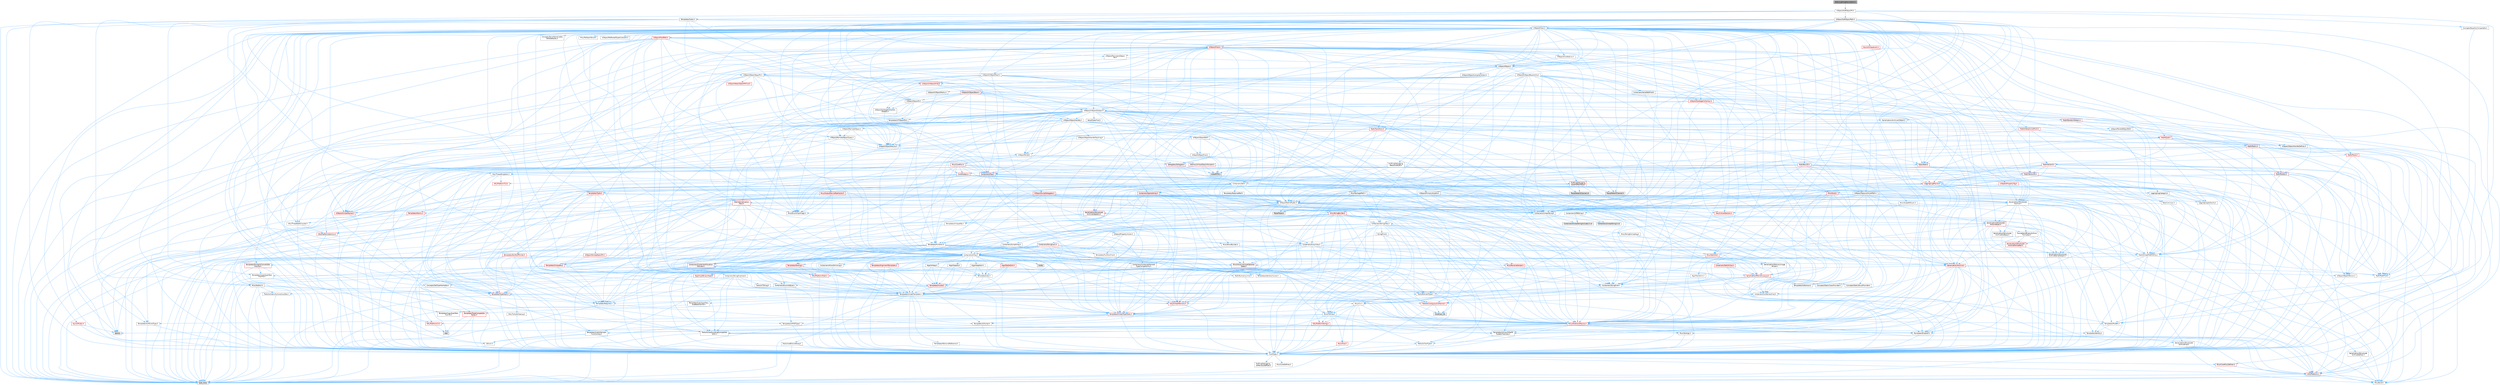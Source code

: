 digraph "StaticLightingDescriptors.h"
{
 // INTERACTIVE_SVG=YES
 // LATEX_PDF_SIZE
  bgcolor="transparent";
  edge [fontname=Helvetica,fontsize=10,labelfontname=Helvetica,labelfontsize=10];
  node [fontname=Helvetica,fontsize=10,shape=box,height=0.2,width=0.4];
  Node1 [id="Node000001",label="StaticLightingDescriptors.h",height=0.2,width=0.4,color="gray40", fillcolor="grey60", style="filled", fontcolor="black",tooltip=" "];
  Node1 -> Node2 [id="edge1_Node000001_Node000002",color="steelblue1",style="solid",tooltip=" "];
  Node2 [id="Node000002",label="UObject/SoftObjectPtr.h",height=0.2,width=0.4,color="grey40", fillcolor="white", style="filled",URL="$d8/d46/SoftObjectPtr_8h.html",tooltip=" "];
  Node2 -> Node3 [id="edge2_Node000002_Node000003",color="steelblue1",style="solid",tooltip=" "];
  Node3 [id="Node000003",label="UObject/Object.h",height=0.2,width=0.4,color="grey40", fillcolor="white", style="filled",URL="$db/dbf/Object_8h.html",tooltip=" "];
  Node3 -> Node4 [id="edge3_Node000003_Node000004",color="steelblue1",style="solid",tooltip=" "];
  Node4 [id="Node000004",label="UObject/Script.h",height=0.2,width=0.4,color="grey40", fillcolor="white", style="filled",URL="$de/dc6/Script_8h.html",tooltip=" "];
  Node4 -> Node5 [id="edge4_Node000004_Node000005",color="steelblue1",style="solid",tooltip=" "];
  Node5 [id="Node000005",label="Delegates/Delegate.h",height=0.2,width=0.4,color="red", fillcolor="#FFF0F0", style="filled",URL="$d4/d80/Delegate_8h.html",tooltip=" "];
  Node5 -> Node6 [id="edge5_Node000005_Node000006",color="steelblue1",style="solid",tooltip=" "];
  Node6 [id="Node000006",label="CoreTypes.h",height=0.2,width=0.4,color="grey40", fillcolor="white", style="filled",URL="$dc/dec/CoreTypes_8h.html",tooltip=" "];
  Node6 -> Node7 [id="edge6_Node000006_Node000007",color="steelblue1",style="solid",tooltip=" "];
  Node7 [id="Node000007",label="HAL/Platform.h",height=0.2,width=0.4,color="red", fillcolor="#FFF0F0", style="filled",URL="$d9/dd0/Platform_8h.html",tooltip=" "];
  Node7 -> Node8 [id="edge7_Node000007_Node000008",color="steelblue1",style="solid",tooltip=" "];
  Node8 [id="Node000008",label="Misc/Build.h",height=0.2,width=0.4,color="grey40", fillcolor="white", style="filled",URL="$d3/dbb/Build_8h.html",tooltip=" "];
  Node7 -> Node10 [id="edge8_Node000007_Node000010",color="steelblue1",style="solid",tooltip=" "];
  Node10 [id="Node000010",label="type_traits",height=0.2,width=0.4,color="grey60", fillcolor="#E0E0E0", style="filled",tooltip=" "];
  Node6 -> Node17 [id="edge9_Node000006_Node000017",color="steelblue1",style="solid",tooltip=" "];
  Node17 [id="Node000017",label="ProfilingDebugging\l/UMemoryDefines.h",height=0.2,width=0.4,color="grey40", fillcolor="white", style="filled",URL="$d2/da2/UMemoryDefines_8h.html",tooltip=" "];
  Node6 -> Node18 [id="edge10_Node000006_Node000018",color="steelblue1",style="solid",tooltip=" "];
  Node18 [id="Node000018",label="Misc/CoreMiscDefines.h",height=0.2,width=0.4,color="red", fillcolor="#FFF0F0", style="filled",URL="$da/d38/CoreMiscDefines_8h.html",tooltip=" "];
  Node18 -> Node7 [id="edge11_Node000018_Node000007",color="steelblue1",style="solid",tooltip=" "];
  Node6 -> Node19 [id="edge12_Node000006_Node000019",color="steelblue1",style="solid",tooltip=" "];
  Node19 [id="Node000019",label="Misc/CoreDefines.h",height=0.2,width=0.4,color="grey40", fillcolor="white", style="filled",URL="$d3/dd2/CoreDefines_8h.html",tooltip=" "];
  Node5 -> Node20 [id="edge13_Node000005_Node000020",color="steelblue1",style="solid",tooltip=" "];
  Node20 [id="Node000020",label="Misc/AssertionMacros.h",height=0.2,width=0.4,color="red", fillcolor="#FFF0F0", style="filled",URL="$d0/dfa/AssertionMacros_8h.html",tooltip=" "];
  Node20 -> Node6 [id="edge14_Node000020_Node000006",color="steelblue1",style="solid",tooltip=" "];
  Node20 -> Node7 [id="edge15_Node000020_Node000007",color="steelblue1",style="solid",tooltip=" "];
  Node20 -> Node57 [id="edge16_Node000020_Node000057",color="steelblue1",style="solid",tooltip=" "];
  Node57 [id="Node000057",label="Templates/EnableIf.h",height=0.2,width=0.4,color="grey40", fillcolor="white", style="filled",URL="$d7/d60/EnableIf_8h.html",tooltip=" "];
  Node57 -> Node6 [id="edge17_Node000057_Node000006",color="steelblue1",style="solid",tooltip=" "];
  Node20 -> Node58 [id="edge18_Node000020_Node000058",color="steelblue1",style="solid",tooltip=" "];
  Node58 [id="Node000058",label="Templates/IsArrayOrRefOf\lTypeByPredicate.h",height=0.2,width=0.4,color="grey40", fillcolor="white", style="filled",URL="$d6/da1/IsArrayOrRefOfTypeByPredicate_8h.html",tooltip=" "];
  Node58 -> Node6 [id="edge19_Node000058_Node000006",color="steelblue1",style="solid",tooltip=" "];
  Node20 -> Node59 [id="edge20_Node000020_Node000059",color="steelblue1",style="solid",tooltip=" "];
  Node59 [id="Node000059",label="Templates/IsValidVariadic\lFunctionArg.h",height=0.2,width=0.4,color="grey40", fillcolor="white", style="filled",URL="$d0/dc8/IsValidVariadicFunctionArg_8h.html",tooltip=" "];
  Node59 -> Node6 [id="edge21_Node000059_Node000006",color="steelblue1",style="solid",tooltip=" "];
  Node59 -> Node60 [id="edge22_Node000059_Node000060",color="steelblue1",style="solid",tooltip=" "];
  Node60 [id="Node000060",label="IsEnum.h",height=0.2,width=0.4,color="grey40", fillcolor="white", style="filled",URL="$d4/de5/IsEnum_8h.html",tooltip=" "];
  Node59 -> Node10 [id="edge23_Node000059_Node000010",color="steelblue1",style="solid",tooltip=" "];
  Node20 -> Node61 [id="edge24_Node000020_Node000061",color="steelblue1",style="solid",tooltip=" "];
  Node61 [id="Node000061",label="Traits/IsCharEncodingCompatible\lWith.h",height=0.2,width=0.4,color="grey40", fillcolor="white", style="filled",URL="$df/dd1/IsCharEncodingCompatibleWith_8h.html",tooltip=" "];
  Node61 -> Node10 [id="edge25_Node000061_Node000010",color="steelblue1",style="solid",tooltip=" "];
  Node61 -> Node62 [id="edge26_Node000061_Node000062",color="steelblue1",style="solid",tooltip=" "];
  Node62 [id="Node000062",label="Traits/IsCharType.h",height=0.2,width=0.4,color="grey40", fillcolor="white", style="filled",URL="$db/d51/IsCharType_8h.html",tooltip=" "];
  Node62 -> Node6 [id="edge27_Node000062_Node000006",color="steelblue1",style="solid",tooltip=" "];
  Node20 -> Node63 [id="edge28_Node000020_Node000063",color="steelblue1",style="solid",tooltip=" "];
  Node63 [id="Node000063",label="Misc/VarArgs.h",height=0.2,width=0.4,color="grey40", fillcolor="white", style="filled",URL="$d5/d6f/VarArgs_8h.html",tooltip=" "];
  Node63 -> Node6 [id="edge29_Node000063_Node000006",color="steelblue1",style="solid",tooltip=" "];
  Node20 -> Node70 [id="edge30_Node000020_Node000070",color="steelblue1",style="solid",tooltip=" "];
  Node70 [id="Node000070",label="atomic",height=0.2,width=0.4,color="grey60", fillcolor="#E0E0E0", style="filled",tooltip=" "];
  Node5 -> Node71 [id="edge31_Node000005_Node000071",color="steelblue1",style="solid",tooltip=" "];
  Node71 [id="Node000071",label="UObject/NameTypes.h",height=0.2,width=0.4,color="grey40", fillcolor="white", style="filled",URL="$d6/d35/NameTypes_8h.html",tooltip=" "];
  Node71 -> Node6 [id="edge32_Node000071_Node000006",color="steelblue1",style="solid",tooltip=" "];
  Node71 -> Node20 [id="edge33_Node000071_Node000020",color="steelblue1",style="solid",tooltip=" "];
  Node71 -> Node72 [id="edge34_Node000071_Node000072",color="steelblue1",style="solid",tooltip=" "];
  Node72 [id="Node000072",label="HAL/UnrealMemory.h",height=0.2,width=0.4,color="red", fillcolor="#FFF0F0", style="filled",URL="$d9/d96/UnrealMemory_8h.html",tooltip=" "];
  Node72 -> Node6 [id="edge35_Node000072_Node000006",color="steelblue1",style="solid",tooltip=" "];
  Node72 -> Node92 [id="edge36_Node000072_Node000092",color="steelblue1",style="solid",tooltip=" "];
  Node92 [id="Node000092",label="Templates/IsPointer.h",height=0.2,width=0.4,color="grey40", fillcolor="white", style="filled",URL="$d7/d05/IsPointer_8h.html",tooltip=" "];
  Node92 -> Node6 [id="edge37_Node000092_Node000006",color="steelblue1",style="solid",tooltip=" "];
  Node71 -> Node93 [id="edge38_Node000071_Node000093",color="steelblue1",style="solid",tooltip=" "];
  Node93 [id="Node000093",label="Templates/UnrealTypeTraits.h",height=0.2,width=0.4,color="red", fillcolor="#FFF0F0", style="filled",URL="$d2/d2d/UnrealTypeTraits_8h.html",tooltip=" "];
  Node93 -> Node6 [id="edge39_Node000093_Node000006",color="steelblue1",style="solid",tooltip=" "];
  Node93 -> Node92 [id="edge40_Node000093_Node000092",color="steelblue1",style="solid",tooltip=" "];
  Node93 -> Node20 [id="edge41_Node000093_Node000020",color="steelblue1",style="solid",tooltip=" "];
  Node93 -> Node57 [id="edge42_Node000093_Node000057",color="steelblue1",style="solid",tooltip=" "];
  Node93 -> Node60 [id="edge43_Node000093_Node000060",color="steelblue1",style="solid",tooltip=" "];
  Node93 -> Node95 [id="edge44_Node000093_Node000095",color="steelblue1",style="solid",tooltip=" "];
  Node95 [id="Node000095",label="Templates/Models.h",height=0.2,width=0.4,color="grey40", fillcolor="white", style="filled",URL="$d3/d0c/Models_8h.html",tooltip=" "];
  Node95 -> Node66 [id="edge45_Node000095_Node000066",color="steelblue1",style="solid",tooltip=" "];
  Node66 [id="Node000066",label="Templates/Identity.h",height=0.2,width=0.4,color="grey40", fillcolor="white", style="filled",URL="$d0/dd5/Identity_8h.html",tooltip=" "];
  Node93 -> Node96 [id="edge46_Node000093_Node000096",color="steelblue1",style="solid",tooltip=" "];
  Node96 [id="Node000096",label="Templates/IsPODType.h",height=0.2,width=0.4,color="grey40", fillcolor="white", style="filled",URL="$d7/db1/IsPODType_8h.html",tooltip=" "];
  Node96 -> Node6 [id="edge47_Node000096_Node000006",color="steelblue1",style="solid",tooltip=" "];
  Node93 -> Node97 [id="edge48_Node000093_Node000097",color="steelblue1",style="solid",tooltip=" "];
  Node97 [id="Node000097",label="Templates/IsUECoreType.h",height=0.2,width=0.4,color="grey40", fillcolor="white", style="filled",URL="$d1/db8/IsUECoreType_8h.html",tooltip=" "];
  Node97 -> Node6 [id="edge49_Node000097_Node000006",color="steelblue1",style="solid",tooltip=" "];
  Node97 -> Node10 [id="edge50_Node000097_Node000010",color="steelblue1",style="solid",tooltip=" "];
  Node71 -> Node98 [id="edge51_Node000071_Node000098",color="steelblue1",style="solid",tooltip=" "];
  Node98 [id="Node000098",label="Templates/UnrealTemplate.h",height=0.2,width=0.4,color="grey40", fillcolor="white", style="filled",URL="$d4/d24/UnrealTemplate_8h.html",tooltip=" "];
  Node98 -> Node6 [id="edge52_Node000098_Node000006",color="steelblue1",style="solid",tooltip=" "];
  Node98 -> Node92 [id="edge53_Node000098_Node000092",color="steelblue1",style="solid",tooltip=" "];
  Node98 -> Node72 [id="edge54_Node000098_Node000072",color="steelblue1",style="solid",tooltip=" "];
  Node98 -> Node99 [id="edge55_Node000098_Node000099",color="steelblue1",style="solid",tooltip=" "];
  Node99 [id="Node000099",label="Templates/CopyQualifiers\lAndRefsFromTo.h",height=0.2,width=0.4,color="grey40", fillcolor="white", style="filled",URL="$d3/db3/CopyQualifiersAndRefsFromTo_8h.html",tooltip=" "];
  Node99 -> Node100 [id="edge56_Node000099_Node000100",color="steelblue1",style="solid",tooltip=" "];
  Node100 [id="Node000100",label="Templates/CopyQualifiers\lFromTo.h",height=0.2,width=0.4,color="grey40", fillcolor="white", style="filled",URL="$d5/db4/CopyQualifiersFromTo_8h.html",tooltip=" "];
  Node98 -> Node93 [id="edge57_Node000098_Node000093",color="steelblue1",style="solid",tooltip=" "];
  Node98 -> Node101 [id="edge58_Node000098_Node000101",color="steelblue1",style="solid",tooltip=" "];
  Node101 [id="Node000101",label="Templates/RemoveReference.h",height=0.2,width=0.4,color="grey40", fillcolor="white", style="filled",URL="$da/dbe/RemoveReference_8h.html",tooltip=" "];
  Node101 -> Node6 [id="edge59_Node000101_Node000006",color="steelblue1",style="solid",tooltip=" "];
  Node98 -> Node65 [id="edge60_Node000098_Node000065",color="steelblue1",style="solid",tooltip=" "];
  Node65 [id="Node000065",label="Templates/Requires.h",height=0.2,width=0.4,color="grey40", fillcolor="white", style="filled",URL="$dc/d96/Requires_8h.html",tooltip=" "];
  Node65 -> Node57 [id="edge61_Node000065_Node000057",color="steelblue1",style="solid",tooltip=" "];
  Node65 -> Node10 [id="edge62_Node000065_Node000010",color="steelblue1",style="solid",tooltip=" "];
  Node98 -> Node102 [id="edge63_Node000098_Node000102",color="steelblue1",style="solid",tooltip=" "];
  Node102 [id="Node000102",label="Templates/TypeCompatible\lBytes.h",height=0.2,width=0.4,color="red", fillcolor="#FFF0F0", style="filled",URL="$df/d0a/TypeCompatibleBytes_8h.html",tooltip=" "];
  Node102 -> Node6 [id="edge64_Node000102_Node000006",color="steelblue1",style="solid",tooltip=" "];
  Node102 -> Node34 [id="edge65_Node000102_Node000034",color="steelblue1",style="solid",tooltip=" "];
  Node34 [id="Node000034",label="new",height=0.2,width=0.4,color="grey60", fillcolor="#E0E0E0", style="filled",tooltip=" "];
  Node102 -> Node10 [id="edge66_Node000102_Node000010",color="steelblue1",style="solid",tooltip=" "];
  Node98 -> Node66 [id="edge67_Node000098_Node000066",color="steelblue1",style="solid",tooltip=" "];
  Node98 -> Node26 [id="edge68_Node000098_Node000026",color="steelblue1",style="solid",tooltip=" "];
  Node26 [id="Node000026",label="Traits/IsContiguousContainer.h",height=0.2,width=0.4,color="red", fillcolor="#FFF0F0", style="filled",URL="$d5/d3c/IsContiguousContainer_8h.html",tooltip=" "];
  Node26 -> Node6 [id="edge69_Node000026_Node000006",color="steelblue1",style="solid",tooltip=" "];
  Node26 -> Node25 [id="edge70_Node000026_Node000025",color="steelblue1",style="solid",tooltip=" "];
  Node25 [id="Node000025",label="initializer_list",height=0.2,width=0.4,color="grey60", fillcolor="#E0E0E0", style="filled",tooltip=" "];
  Node98 -> Node103 [id="edge71_Node000098_Node000103",color="steelblue1",style="solid",tooltip=" "];
  Node103 [id="Node000103",label="Traits/UseBitwiseSwap.h",height=0.2,width=0.4,color="grey40", fillcolor="white", style="filled",URL="$db/df3/UseBitwiseSwap_8h.html",tooltip=" "];
  Node103 -> Node6 [id="edge72_Node000103_Node000006",color="steelblue1",style="solid",tooltip=" "];
  Node103 -> Node10 [id="edge73_Node000103_Node000010",color="steelblue1",style="solid",tooltip=" "];
  Node98 -> Node10 [id="edge74_Node000098_Node000010",color="steelblue1",style="solid",tooltip=" "];
  Node71 -> Node104 [id="edge75_Node000071_Node000104",color="steelblue1",style="solid",tooltip=" "];
  Node104 [id="Node000104",label="Containers/UnrealString.h",height=0.2,width=0.4,color="grey40", fillcolor="white", style="filled",URL="$d5/dba/UnrealString_8h.html",tooltip=" "];
  Node104 -> Node105 [id="edge76_Node000104_Node000105",color="steelblue1",style="solid",tooltip=" "];
  Node105 [id="Node000105",label="Containers/UnrealStringIncludes.h.inl",height=0.2,width=0.4,color="grey60", fillcolor="#E0E0E0", style="filled",tooltip=" "];
  Node104 -> Node106 [id="edge77_Node000104_Node000106",color="steelblue1",style="solid",tooltip=" "];
  Node106 [id="Node000106",label="Containers/UnrealString.h.inl",height=0.2,width=0.4,color="grey60", fillcolor="#E0E0E0", style="filled",tooltip=" "];
  Node104 -> Node107 [id="edge78_Node000104_Node000107",color="steelblue1",style="solid",tooltip=" "];
  Node107 [id="Node000107",label="Misc/StringFormatArg.h",height=0.2,width=0.4,color="grey40", fillcolor="white", style="filled",URL="$d2/d16/StringFormatArg_8h.html",tooltip=" "];
  Node107 -> Node29 [id="edge79_Node000107_Node000029",color="steelblue1",style="solid",tooltip=" "];
  Node29 [id="Node000029",label="Containers/ContainersFwd.h",height=0.2,width=0.4,color="grey40", fillcolor="white", style="filled",URL="$d4/d0a/ContainersFwd_8h.html",tooltip=" "];
  Node29 -> Node7 [id="edge80_Node000029_Node000007",color="steelblue1",style="solid",tooltip=" "];
  Node29 -> Node6 [id="edge81_Node000029_Node000006",color="steelblue1",style="solid",tooltip=" "];
  Node29 -> Node26 [id="edge82_Node000029_Node000026",color="steelblue1",style="solid",tooltip=" "];
  Node71 -> Node108 [id="edge83_Node000071_Node000108",color="steelblue1",style="solid",tooltip=" "];
  Node108 [id="Node000108",label="HAL/CriticalSection.h",height=0.2,width=0.4,color="red", fillcolor="#FFF0F0", style="filled",URL="$d6/d90/CriticalSection_8h.html",tooltip=" "];
  Node71 -> Node111 [id="edge84_Node000071_Node000111",color="steelblue1",style="solid",tooltip=" "];
  Node111 [id="Node000111",label="Containers/StringConv.h",height=0.2,width=0.4,color="red", fillcolor="#FFF0F0", style="filled",URL="$d3/ddf/StringConv_8h.html",tooltip=" "];
  Node111 -> Node6 [id="edge85_Node000111_Node000006",color="steelblue1",style="solid",tooltip=" "];
  Node111 -> Node20 [id="edge86_Node000111_Node000020",color="steelblue1",style="solid",tooltip=" "];
  Node111 -> Node112 [id="edge87_Node000111_Node000112",color="steelblue1",style="solid",tooltip=" "];
  Node112 [id="Node000112",label="Containers/ContainerAllocation\lPolicies.h",height=0.2,width=0.4,color="red", fillcolor="#FFF0F0", style="filled",URL="$d7/dff/ContainerAllocationPolicies_8h.html",tooltip=" "];
  Node112 -> Node6 [id="edge88_Node000112_Node000006",color="steelblue1",style="solid",tooltip=" "];
  Node112 -> Node112 [id="edge89_Node000112_Node000112",color="steelblue1",style="solid",tooltip=" "];
  Node112 -> Node114 [id="edge90_Node000112_Node000114",color="steelblue1",style="solid",tooltip=" "];
  Node114 [id="Node000114",label="HAL/PlatformMath.h",height=0.2,width=0.4,color="red", fillcolor="#FFF0F0", style="filled",URL="$dc/d53/PlatformMath_8h.html",tooltip=" "];
  Node114 -> Node6 [id="edge91_Node000114_Node000006",color="steelblue1",style="solid",tooltip=" "];
  Node112 -> Node72 [id="edge92_Node000112_Node000072",color="steelblue1",style="solid",tooltip=" "];
  Node112 -> Node43 [id="edge93_Node000112_Node000043",color="steelblue1",style="solid",tooltip=" "];
  Node43 [id="Node000043",label="Math/NumericLimits.h",height=0.2,width=0.4,color="grey40", fillcolor="white", style="filled",URL="$df/d1b/NumericLimits_8h.html",tooltip=" "];
  Node43 -> Node6 [id="edge94_Node000043_Node000006",color="steelblue1",style="solid",tooltip=" "];
  Node112 -> Node20 [id="edge95_Node000112_Node000020",color="steelblue1",style="solid",tooltip=" "];
  Node112 -> Node102 [id="edge96_Node000112_Node000102",color="steelblue1",style="solid",tooltip=" "];
  Node112 -> Node10 [id="edge97_Node000112_Node000010",color="steelblue1",style="solid",tooltip=" "];
  Node111 -> Node124 [id="edge98_Node000111_Node000124",color="steelblue1",style="solid",tooltip=" "];
  Node124 [id="Node000124",label="Containers/Array.h",height=0.2,width=0.4,color="grey40", fillcolor="white", style="filled",URL="$df/dd0/Array_8h.html",tooltip=" "];
  Node124 -> Node6 [id="edge99_Node000124_Node000006",color="steelblue1",style="solid",tooltip=" "];
  Node124 -> Node20 [id="edge100_Node000124_Node000020",color="steelblue1",style="solid",tooltip=" "];
  Node124 -> Node125 [id="edge101_Node000124_Node000125",color="steelblue1",style="solid",tooltip=" "];
  Node125 [id="Node000125",label="Misc/IntrusiveUnsetOptional\lState.h",height=0.2,width=0.4,color="red", fillcolor="#FFF0F0", style="filled",URL="$d2/d0a/IntrusiveUnsetOptionalState_8h.html",tooltip=" "];
  Node124 -> Node127 [id="edge102_Node000124_Node000127",color="steelblue1",style="solid",tooltip=" "];
  Node127 [id="Node000127",label="Misc/ReverseIterate.h",height=0.2,width=0.4,color="red", fillcolor="#FFF0F0", style="filled",URL="$db/de3/ReverseIterate_8h.html",tooltip=" "];
  Node127 -> Node7 [id="edge103_Node000127_Node000007",color="steelblue1",style="solid",tooltip=" "];
  Node124 -> Node72 [id="edge104_Node000124_Node000072",color="steelblue1",style="solid",tooltip=" "];
  Node124 -> Node93 [id="edge105_Node000124_Node000093",color="steelblue1",style="solid",tooltip=" "];
  Node124 -> Node98 [id="edge106_Node000124_Node000098",color="steelblue1",style="solid",tooltip=" "];
  Node124 -> Node129 [id="edge107_Node000124_Node000129",color="steelblue1",style="solid",tooltip=" "];
  Node129 [id="Node000129",label="Containers/AllowShrinking.h",height=0.2,width=0.4,color="grey40", fillcolor="white", style="filled",URL="$d7/d1a/AllowShrinking_8h.html",tooltip=" "];
  Node129 -> Node6 [id="edge108_Node000129_Node000006",color="steelblue1",style="solid",tooltip=" "];
  Node124 -> Node112 [id="edge109_Node000124_Node000112",color="steelblue1",style="solid",tooltip=" "];
  Node124 -> Node130 [id="edge110_Node000124_Node000130",color="steelblue1",style="solid",tooltip=" "];
  Node130 [id="Node000130",label="Containers/ContainerElement\lTypeCompatibility.h",height=0.2,width=0.4,color="grey40", fillcolor="white", style="filled",URL="$df/ddf/ContainerElementTypeCompatibility_8h.html",tooltip=" "];
  Node130 -> Node6 [id="edge111_Node000130_Node000006",color="steelblue1",style="solid",tooltip=" "];
  Node130 -> Node93 [id="edge112_Node000130_Node000093",color="steelblue1",style="solid",tooltip=" "];
  Node124 -> Node131 [id="edge113_Node000124_Node000131",color="steelblue1",style="solid",tooltip=" "];
  Node131 [id="Node000131",label="Serialization/Archive.h",height=0.2,width=0.4,color="red", fillcolor="#FFF0F0", style="filled",URL="$d7/d3b/Archive_8h.html",tooltip=" "];
  Node131 -> Node6 [id="edge114_Node000131_Node000006",color="steelblue1",style="solid",tooltip=" "];
  Node131 -> Node30 [id="edge115_Node000131_Node000030",color="steelblue1",style="solid",tooltip=" "];
  Node30 [id="Node000030",label="Math/MathFwd.h",height=0.2,width=0.4,color="grey40", fillcolor="white", style="filled",URL="$d2/d10/MathFwd_8h.html",tooltip=" "];
  Node30 -> Node7 [id="edge116_Node000030_Node000007",color="steelblue1",style="solid",tooltip=" "];
  Node131 -> Node20 [id="edge117_Node000131_Node000020",color="steelblue1",style="solid",tooltip=" "];
  Node131 -> Node8 [id="edge118_Node000131_Node000008",color="steelblue1",style="solid",tooltip=" "];
  Node131 -> Node63 [id="edge119_Node000131_Node000063",color="steelblue1",style="solid",tooltip=" "];
  Node131 -> Node57 [id="edge120_Node000131_Node000057",color="steelblue1",style="solid",tooltip=" "];
  Node131 -> Node58 [id="edge121_Node000131_Node000058",color="steelblue1",style="solid",tooltip=" "];
  Node131 -> Node59 [id="edge122_Node000131_Node000059",color="steelblue1",style="solid",tooltip=" "];
  Node131 -> Node98 [id="edge123_Node000131_Node000098",color="steelblue1",style="solid",tooltip=" "];
  Node131 -> Node61 [id="edge124_Node000131_Node000061",color="steelblue1",style="solid",tooltip=" "];
  Node131 -> Node140 [id="edge125_Node000131_Node000140",color="steelblue1",style="solid",tooltip=" "];
  Node140 [id="Node000140",label="UObject/ObjectVersion.h",height=0.2,width=0.4,color="grey40", fillcolor="white", style="filled",URL="$da/d63/ObjectVersion_8h.html",tooltip=" "];
  Node140 -> Node6 [id="edge126_Node000140_Node000006",color="steelblue1",style="solid",tooltip=" "];
  Node124 -> Node141 [id="edge127_Node000124_Node000141",color="steelblue1",style="solid",tooltip=" "];
  Node141 [id="Node000141",label="Serialization/MemoryImage\lWriter.h",height=0.2,width=0.4,color="grey40", fillcolor="white", style="filled",URL="$d0/d08/MemoryImageWriter_8h.html",tooltip=" "];
  Node141 -> Node6 [id="edge128_Node000141_Node000006",color="steelblue1",style="solid",tooltip=" "];
  Node141 -> Node142 [id="edge129_Node000141_Node000142",color="steelblue1",style="solid",tooltip=" "];
  Node142 [id="Node000142",label="Serialization/MemoryLayout.h",height=0.2,width=0.4,color="red", fillcolor="#FFF0F0", style="filled",URL="$d7/d66/MemoryLayout_8h.html",tooltip=" "];
  Node142 -> Node143 [id="edge130_Node000142_Node000143",color="steelblue1",style="solid",tooltip=" "];
  Node143 [id="Node000143",label="Concepts/StaticClassProvider.h",height=0.2,width=0.4,color="grey40", fillcolor="white", style="filled",URL="$dd/d83/StaticClassProvider_8h.html",tooltip=" "];
  Node142 -> Node144 [id="edge131_Node000142_Node000144",color="steelblue1",style="solid",tooltip=" "];
  Node144 [id="Node000144",label="Concepts/StaticStructProvider.h",height=0.2,width=0.4,color="grey40", fillcolor="white", style="filled",URL="$d5/d77/StaticStructProvider_8h.html",tooltip=" "];
  Node142 -> Node145 [id="edge132_Node000142_Node000145",color="steelblue1",style="solid",tooltip=" "];
  Node145 [id="Node000145",label="Containers/EnumAsByte.h",height=0.2,width=0.4,color="grey40", fillcolor="white", style="filled",URL="$d6/d9a/EnumAsByte_8h.html",tooltip=" "];
  Node145 -> Node6 [id="edge133_Node000145_Node000006",color="steelblue1",style="solid",tooltip=" "];
  Node145 -> Node96 [id="edge134_Node000145_Node000096",color="steelblue1",style="solid",tooltip=" "];
  Node145 -> Node146 [id="edge135_Node000145_Node000146",color="steelblue1",style="solid",tooltip=" "];
  Node146 [id="Node000146",label="Templates/TypeHash.h",height=0.2,width=0.4,color="red", fillcolor="#FFF0F0", style="filled",URL="$d1/d62/TypeHash_8h.html",tooltip=" "];
  Node146 -> Node6 [id="edge136_Node000146_Node000006",color="steelblue1",style="solid",tooltip=" "];
  Node146 -> Node65 [id="edge137_Node000146_Node000065",color="steelblue1",style="solid",tooltip=" "];
  Node146 -> Node147 [id="edge138_Node000146_Node000147",color="steelblue1",style="solid",tooltip=" "];
  Node147 [id="Node000147",label="Misc/Crc.h",height=0.2,width=0.4,color="grey40", fillcolor="white", style="filled",URL="$d4/dd2/Crc_8h.html",tooltip=" "];
  Node147 -> Node6 [id="edge139_Node000147_Node000006",color="steelblue1",style="solid",tooltip=" "];
  Node147 -> Node74 [id="edge140_Node000147_Node000074",color="steelblue1",style="solid",tooltip=" "];
  Node74 [id="Node000074",label="HAL/PlatformString.h",height=0.2,width=0.4,color="red", fillcolor="#FFF0F0", style="filled",URL="$db/db5/PlatformString_8h.html",tooltip=" "];
  Node74 -> Node6 [id="edge141_Node000074_Node000006",color="steelblue1",style="solid",tooltip=" "];
  Node147 -> Node20 [id="edge142_Node000147_Node000020",color="steelblue1",style="solid",tooltip=" "];
  Node147 -> Node148 [id="edge143_Node000147_Node000148",color="steelblue1",style="solid",tooltip=" "];
  Node148 [id="Node000148",label="Misc/CString.h",height=0.2,width=0.4,color="grey40", fillcolor="white", style="filled",URL="$d2/d49/CString_8h.html",tooltip=" "];
  Node148 -> Node6 [id="edge144_Node000148_Node000006",color="steelblue1",style="solid",tooltip=" "];
  Node148 -> Node33 [id="edge145_Node000148_Node000033",color="steelblue1",style="solid",tooltip=" "];
  Node33 [id="Node000033",label="HAL/PlatformCrt.h",height=0.2,width=0.4,color="red", fillcolor="#FFF0F0", style="filled",URL="$d8/d75/PlatformCrt_8h.html",tooltip=" "];
  Node33 -> Node34 [id="edge146_Node000033_Node000034",color="steelblue1",style="solid",tooltip=" "];
  Node148 -> Node74 [id="edge147_Node000148_Node000074",color="steelblue1",style="solid",tooltip=" "];
  Node148 -> Node20 [id="edge148_Node000148_Node000020",color="steelblue1",style="solid",tooltip=" "];
  Node148 -> Node149 [id="edge149_Node000148_Node000149",color="steelblue1",style="solid",tooltip=" "];
  Node149 [id="Node000149",label="Misc/Char.h",height=0.2,width=0.4,color="red", fillcolor="#FFF0F0", style="filled",URL="$d0/d58/Char_8h.html",tooltip=" "];
  Node149 -> Node6 [id="edge150_Node000149_Node000006",color="steelblue1",style="solid",tooltip=" "];
  Node149 -> Node10 [id="edge151_Node000149_Node000010",color="steelblue1",style="solid",tooltip=" "];
  Node148 -> Node63 [id="edge152_Node000148_Node000063",color="steelblue1",style="solid",tooltip=" "];
  Node148 -> Node58 [id="edge153_Node000148_Node000058",color="steelblue1",style="solid",tooltip=" "];
  Node148 -> Node59 [id="edge154_Node000148_Node000059",color="steelblue1",style="solid",tooltip=" "];
  Node148 -> Node61 [id="edge155_Node000148_Node000061",color="steelblue1",style="solid",tooltip=" "];
  Node147 -> Node149 [id="edge156_Node000147_Node000149",color="steelblue1",style="solid",tooltip=" "];
  Node147 -> Node93 [id="edge157_Node000147_Node000093",color="steelblue1",style="solid",tooltip=" "];
  Node147 -> Node62 [id="edge158_Node000147_Node000062",color="steelblue1",style="solid",tooltip=" "];
  Node146 -> Node10 [id="edge159_Node000146_Node000010",color="steelblue1",style="solid",tooltip=" "];
  Node142 -> Node23 [id="edge160_Node000142_Node000023",color="steelblue1",style="solid",tooltip=" "];
  Node23 [id="Node000023",label="Containers/StringFwd.h",height=0.2,width=0.4,color="grey40", fillcolor="white", style="filled",URL="$df/d37/StringFwd_8h.html",tooltip=" "];
  Node23 -> Node6 [id="edge161_Node000023_Node000006",color="steelblue1",style="solid",tooltip=" "];
  Node23 -> Node24 [id="edge162_Node000023_Node000024",color="steelblue1",style="solid",tooltip=" "];
  Node24 [id="Node000024",label="Traits/ElementType.h",height=0.2,width=0.4,color="grey40", fillcolor="white", style="filled",URL="$d5/d4f/ElementType_8h.html",tooltip=" "];
  Node24 -> Node7 [id="edge163_Node000024_Node000007",color="steelblue1",style="solid",tooltip=" "];
  Node24 -> Node25 [id="edge164_Node000024_Node000025",color="steelblue1",style="solid",tooltip=" "];
  Node24 -> Node10 [id="edge165_Node000024_Node000010",color="steelblue1",style="solid",tooltip=" "];
  Node23 -> Node26 [id="edge166_Node000023_Node000026",color="steelblue1",style="solid",tooltip=" "];
  Node142 -> Node72 [id="edge167_Node000142_Node000072",color="steelblue1",style="solid",tooltip=" "];
  Node142 -> Node57 [id="edge168_Node000142_Node000057",color="steelblue1",style="solid",tooltip=" "];
  Node142 -> Node154 [id="edge169_Node000142_Node000154",color="steelblue1",style="solid",tooltip=" "];
  Node154 [id="Node000154",label="Templates/IsAbstract.h",height=0.2,width=0.4,color="grey40", fillcolor="white", style="filled",URL="$d8/db7/IsAbstract_8h.html",tooltip=" "];
  Node142 -> Node95 [id="edge170_Node000142_Node000095",color="steelblue1",style="solid",tooltip=" "];
  Node142 -> Node98 [id="edge171_Node000142_Node000098",color="steelblue1",style="solid",tooltip=" "];
  Node124 -> Node155 [id="edge172_Node000124_Node000155",color="steelblue1",style="solid",tooltip=" "];
  Node155 [id="Node000155",label="Algo/Heapify.h",height=0.2,width=0.4,color="grey40", fillcolor="white", style="filled",URL="$d0/d2a/Heapify_8h.html",tooltip=" "];
  Node155 -> Node156 [id="edge173_Node000155_Node000156",color="steelblue1",style="solid",tooltip=" "];
  Node156 [id="Node000156",label="Algo/Impl/BinaryHeap.h",height=0.2,width=0.4,color="red", fillcolor="#FFF0F0", style="filled",URL="$d7/da3/Algo_2Impl_2BinaryHeap_8h.html",tooltip=" "];
  Node156 -> Node157 [id="edge174_Node000156_Node000157",color="steelblue1",style="solid",tooltip=" "];
  Node157 [id="Node000157",label="Templates/Invoke.h",height=0.2,width=0.4,color="red", fillcolor="#FFF0F0", style="filled",URL="$d7/deb/Invoke_8h.html",tooltip=" "];
  Node157 -> Node6 [id="edge175_Node000157_Node000006",color="steelblue1",style="solid",tooltip=" "];
  Node157 -> Node98 [id="edge176_Node000157_Node000098",color="steelblue1",style="solid",tooltip=" "];
  Node157 -> Node10 [id="edge177_Node000157_Node000010",color="steelblue1",style="solid",tooltip=" "];
  Node156 -> Node10 [id="edge178_Node000156_Node000010",color="steelblue1",style="solid",tooltip=" "];
  Node155 -> Node161 [id="edge179_Node000155_Node000161",color="steelblue1",style="solid",tooltip=" "];
  Node161 [id="Node000161",label="Templates/IdentityFunctor.h",height=0.2,width=0.4,color="grey40", fillcolor="white", style="filled",URL="$d7/d2e/IdentityFunctor_8h.html",tooltip=" "];
  Node161 -> Node7 [id="edge180_Node000161_Node000007",color="steelblue1",style="solid",tooltip=" "];
  Node155 -> Node157 [id="edge181_Node000155_Node000157",color="steelblue1",style="solid",tooltip=" "];
  Node155 -> Node162 [id="edge182_Node000155_Node000162",color="steelblue1",style="solid",tooltip=" "];
  Node162 [id="Node000162",label="Templates/Less.h",height=0.2,width=0.4,color="grey40", fillcolor="white", style="filled",URL="$de/dc8/Less_8h.html",tooltip=" "];
  Node162 -> Node6 [id="edge183_Node000162_Node000006",color="steelblue1",style="solid",tooltip=" "];
  Node162 -> Node98 [id="edge184_Node000162_Node000098",color="steelblue1",style="solid",tooltip=" "];
  Node155 -> Node98 [id="edge185_Node000155_Node000098",color="steelblue1",style="solid",tooltip=" "];
  Node124 -> Node163 [id="edge186_Node000124_Node000163",color="steelblue1",style="solid",tooltip=" "];
  Node163 [id="Node000163",label="Algo/HeapSort.h",height=0.2,width=0.4,color="grey40", fillcolor="white", style="filled",URL="$d3/d92/HeapSort_8h.html",tooltip=" "];
  Node163 -> Node156 [id="edge187_Node000163_Node000156",color="steelblue1",style="solid",tooltip=" "];
  Node163 -> Node161 [id="edge188_Node000163_Node000161",color="steelblue1",style="solid",tooltip=" "];
  Node163 -> Node162 [id="edge189_Node000163_Node000162",color="steelblue1",style="solid",tooltip=" "];
  Node163 -> Node98 [id="edge190_Node000163_Node000098",color="steelblue1",style="solid",tooltip=" "];
  Node124 -> Node164 [id="edge191_Node000124_Node000164",color="steelblue1",style="solid",tooltip=" "];
  Node164 [id="Node000164",label="Algo/IsHeap.h",height=0.2,width=0.4,color="grey40", fillcolor="white", style="filled",URL="$de/d32/IsHeap_8h.html",tooltip=" "];
  Node164 -> Node156 [id="edge192_Node000164_Node000156",color="steelblue1",style="solid",tooltip=" "];
  Node164 -> Node161 [id="edge193_Node000164_Node000161",color="steelblue1",style="solid",tooltip=" "];
  Node164 -> Node157 [id="edge194_Node000164_Node000157",color="steelblue1",style="solid",tooltip=" "];
  Node164 -> Node162 [id="edge195_Node000164_Node000162",color="steelblue1",style="solid",tooltip=" "];
  Node164 -> Node98 [id="edge196_Node000164_Node000098",color="steelblue1",style="solid",tooltip=" "];
  Node124 -> Node156 [id="edge197_Node000124_Node000156",color="steelblue1",style="solid",tooltip=" "];
  Node124 -> Node165 [id="edge198_Node000124_Node000165",color="steelblue1",style="solid",tooltip=" "];
  Node165 [id="Node000165",label="Algo/StableSort.h",height=0.2,width=0.4,color="red", fillcolor="#FFF0F0", style="filled",URL="$d7/d3c/StableSort_8h.html",tooltip=" "];
  Node165 -> Node161 [id="edge199_Node000165_Node000161",color="steelblue1",style="solid",tooltip=" "];
  Node165 -> Node157 [id="edge200_Node000165_Node000157",color="steelblue1",style="solid",tooltip=" "];
  Node165 -> Node162 [id="edge201_Node000165_Node000162",color="steelblue1",style="solid",tooltip=" "];
  Node165 -> Node98 [id="edge202_Node000165_Node000098",color="steelblue1",style="solid",tooltip=" "];
  Node124 -> Node168 [id="edge203_Node000124_Node000168",color="steelblue1",style="solid",tooltip=" "];
  Node168 [id="Node000168",label="Concepts/GetTypeHashable.h",height=0.2,width=0.4,color="grey40", fillcolor="white", style="filled",URL="$d3/da2/GetTypeHashable_8h.html",tooltip=" "];
  Node168 -> Node6 [id="edge204_Node000168_Node000006",color="steelblue1",style="solid",tooltip=" "];
  Node168 -> Node146 [id="edge205_Node000168_Node000146",color="steelblue1",style="solid",tooltip=" "];
  Node124 -> Node161 [id="edge206_Node000124_Node000161",color="steelblue1",style="solid",tooltip=" "];
  Node124 -> Node157 [id="edge207_Node000124_Node000157",color="steelblue1",style="solid",tooltip=" "];
  Node124 -> Node162 [id="edge208_Node000124_Node000162",color="steelblue1",style="solid",tooltip=" "];
  Node124 -> Node169 [id="edge209_Node000124_Node000169",color="steelblue1",style="solid",tooltip=" "];
  Node169 [id="Node000169",label="Templates/LosesQualifiers\lFromTo.h",height=0.2,width=0.4,color="grey40", fillcolor="white", style="filled",URL="$d2/db3/LosesQualifiersFromTo_8h.html",tooltip=" "];
  Node169 -> Node100 [id="edge210_Node000169_Node000100",color="steelblue1",style="solid",tooltip=" "];
  Node169 -> Node10 [id="edge211_Node000169_Node000010",color="steelblue1",style="solid",tooltip=" "];
  Node124 -> Node65 [id="edge212_Node000124_Node000065",color="steelblue1",style="solid",tooltip=" "];
  Node124 -> Node170 [id="edge213_Node000124_Node000170",color="steelblue1",style="solid",tooltip=" "];
  Node170 [id="Node000170",label="Templates/Sorting.h",height=0.2,width=0.4,color="red", fillcolor="#FFF0F0", style="filled",URL="$d3/d9e/Sorting_8h.html",tooltip=" "];
  Node170 -> Node6 [id="edge214_Node000170_Node000006",color="steelblue1",style="solid",tooltip=" "];
  Node170 -> Node114 [id="edge215_Node000170_Node000114",color="steelblue1",style="solid",tooltip=" "];
  Node170 -> Node162 [id="edge216_Node000170_Node000162",color="steelblue1",style="solid",tooltip=" "];
  Node124 -> Node174 [id="edge217_Node000124_Node000174",color="steelblue1",style="solid",tooltip=" "];
  Node174 [id="Node000174",label="Templates/AlignmentTemplates.h",height=0.2,width=0.4,color="red", fillcolor="#FFF0F0", style="filled",URL="$dd/d32/AlignmentTemplates_8h.html",tooltip=" "];
  Node174 -> Node6 [id="edge218_Node000174_Node000006",color="steelblue1",style="solid",tooltip=" "];
  Node174 -> Node92 [id="edge219_Node000174_Node000092",color="steelblue1",style="solid",tooltip=" "];
  Node124 -> Node24 [id="edge220_Node000124_Node000024",color="steelblue1",style="solid",tooltip=" "];
  Node124 -> Node120 [id="edge221_Node000124_Node000120",color="steelblue1",style="solid",tooltip=" "];
  Node120 [id="Node000120",label="limits",height=0.2,width=0.4,color="grey60", fillcolor="#E0E0E0", style="filled",tooltip=" "];
  Node124 -> Node10 [id="edge222_Node000124_Node000010",color="steelblue1",style="solid",tooltip=" "];
  Node111 -> Node148 [id="edge223_Node000111_Node000148",color="steelblue1",style="solid",tooltip=" "];
  Node111 -> Node98 [id="edge224_Node000111_Node000098",color="steelblue1",style="solid",tooltip=" "];
  Node111 -> Node93 [id="edge225_Node000111_Node000093",color="steelblue1",style="solid",tooltip=" "];
  Node111 -> Node24 [id="edge226_Node000111_Node000024",color="steelblue1",style="solid",tooltip=" "];
  Node111 -> Node61 [id="edge227_Node000111_Node000061",color="steelblue1",style="solid",tooltip=" "];
  Node111 -> Node26 [id="edge228_Node000111_Node000026",color="steelblue1",style="solid",tooltip=" "];
  Node111 -> Node10 [id="edge229_Node000111_Node000010",color="steelblue1",style="solid",tooltip=" "];
  Node71 -> Node23 [id="edge230_Node000071_Node000023",color="steelblue1",style="solid",tooltip=" "];
  Node71 -> Node176 [id="edge231_Node000071_Node000176",color="steelblue1",style="solid",tooltip=" "];
  Node176 [id="Node000176",label="UObject/UnrealNames.h",height=0.2,width=0.4,color="red", fillcolor="#FFF0F0", style="filled",URL="$d8/db1/UnrealNames_8h.html",tooltip=" "];
  Node176 -> Node6 [id="edge232_Node000176_Node000006",color="steelblue1",style="solid",tooltip=" "];
  Node71 -> Node80 [id="edge233_Node000071_Node000080",color="steelblue1",style="solid",tooltip=" "];
  Node80 [id="Node000080",label="Templates/Atomic.h",height=0.2,width=0.4,color="red", fillcolor="#FFF0F0", style="filled",URL="$d3/d91/Atomic_8h.html",tooltip=" "];
  Node80 -> Node81 [id="edge234_Node000080_Node000081",color="steelblue1",style="solid",tooltip=" "];
  Node81 [id="Node000081",label="HAL/ThreadSafeCounter.h",height=0.2,width=0.4,color="grey40", fillcolor="white", style="filled",URL="$dc/dc9/ThreadSafeCounter_8h.html",tooltip=" "];
  Node81 -> Node6 [id="edge235_Node000081_Node000006",color="steelblue1",style="solid",tooltip=" "];
  Node81 -> Node50 [id="edge236_Node000081_Node000050",color="steelblue1",style="solid",tooltip=" "];
  Node50 [id="Node000050",label="HAL/PlatformAtomics.h",height=0.2,width=0.4,color="red", fillcolor="#FFF0F0", style="filled",URL="$d3/d36/PlatformAtomics_8h.html",tooltip=" "];
  Node50 -> Node6 [id="edge237_Node000050_Node000006",color="steelblue1",style="solid",tooltip=" "];
  Node80 -> Node70 [id="edge238_Node000080_Node000070",color="steelblue1",style="solid",tooltip=" "];
  Node71 -> Node142 [id="edge239_Node000071_Node000142",color="steelblue1",style="solid",tooltip=" "];
  Node71 -> Node125 [id="edge240_Node000071_Node000125",color="steelblue1",style="solid",tooltip=" "];
  Node71 -> Node178 [id="edge241_Node000071_Node000178",color="steelblue1",style="solid",tooltip=" "];
  Node178 [id="Node000178",label="Misc/StringBuilder.h",height=0.2,width=0.4,color="red", fillcolor="#FFF0F0", style="filled",URL="$d4/d52/StringBuilder_8h.html",tooltip=" "];
  Node178 -> Node23 [id="edge242_Node000178_Node000023",color="steelblue1",style="solid",tooltip=" "];
  Node178 -> Node179 [id="edge243_Node000178_Node000179",color="steelblue1",style="solid",tooltip=" "];
  Node179 [id="Node000179",label="Containers/StringView.h",height=0.2,width=0.4,color="grey40", fillcolor="white", style="filled",URL="$dd/dea/StringView_8h.html",tooltip=" "];
  Node179 -> Node6 [id="edge244_Node000179_Node000006",color="steelblue1",style="solid",tooltip=" "];
  Node179 -> Node23 [id="edge245_Node000179_Node000023",color="steelblue1",style="solid",tooltip=" "];
  Node179 -> Node72 [id="edge246_Node000179_Node000072",color="steelblue1",style="solid",tooltip=" "];
  Node179 -> Node43 [id="edge247_Node000179_Node000043",color="steelblue1",style="solid",tooltip=" "];
  Node179 -> Node173 [id="edge248_Node000179_Node000173",color="steelblue1",style="solid",tooltip=" "];
  Node173 [id="Node000173",label="Math/UnrealMathUtility.h",height=0.2,width=0.4,color="grey40", fillcolor="white", style="filled",URL="$db/db8/UnrealMathUtility_8h.html",tooltip=" "];
  Node173 -> Node6 [id="edge249_Node000173_Node000006",color="steelblue1",style="solid",tooltip=" "];
  Node173 -> Node20 [id="edge250_Node000173_Node000020",color="steelblue1",style="solid",tooltip=" "];
  Node173 -> Node114 [id="edge251_Node000173_Node000114",color="steelblue1",style="solid",tooltip=" "];
  Node173 -> Node30 [id="edge252_Node000173_Node000030",color="steelblue1",style="solid",tooltip=" "];
  Node173 -> Node66 [id="edge253_Node000173_Node000066",color="steelblue1",style="solid",tooltip=" "];
  Node173 -> Node65 [id="edge254_Node000173_Node000065",color="steelblue1",style="solid",tooltip=" "];
  Node179 -> Node147 [id="edge255_Node000179_Node000147",color="steelblue1",style="solid",tooltip=" "];
  Node179 -> Node148 [id="edge256_Node000179_Node000148",color="steelblue1",style="solid",tooltip=" "];
  Node179 -> Node127 [id="edge257_Node000179_Node000127",color="steelblue1",style="solid",tooltip=" "];
  Node179 -> Node180 [id="edge258_Node000179_Node000180",color="steelblue1",style="solid",tooltip=" "];
  Node180 [id="Node000180",label="String/Find.h",height=0.2,width=0.4,color="grey40", fillcolor="white", style="filled",URL="$d7/dda/String_2Find_8h.html",tooltip=" "];
  Node180 -> Node181 [id="edge259_Node000180_Node000181",color="steelblue1",style="solid",tooltip=" "];
  Node181 [id="Node000181",label="Containers/ArrayView.h",height=0.2,width=0.4,color="grey40", fillcolor="white", style="filled",URL="$d7/df4/ArrayView_8h.html",tooltip=" "];
  Node181 -> Node6 [id="edge260_Node000181_Node000006",color="steelblue1",style="solid",tooltip=" "];
  Node181 -> Node29 [id="edge261_Node000181_Node000029",color="steelblue1",style="solid",tooltip=" "];
  Node181 -> Node20 [id="edge262_Node000181_Node000020",color="steelblue1",style="solid",tooltip=" "];
  Node181 -> Node127 [id="edge263_Node000181_Node000127",color="steelblue1",style="solid",tooltip=" "];
  Node181 -> Node125 [id="edge264_Node000181_Node000125",color="steelblue1",style="solid",tooltip=" "];
  Node181 -> Node157 [id="edge265_Node000181_Node000157",color="steelblue1",style="solid",tooltip=" "];
  Node181 -> Node93 [id="edge266_Node000181_Node000093",color="steelblue1",style="solid",tooltip=" "];
  Node181 -> Node24 [id="edge267_Node000181_Node000024",color="steelblue1",style="solid",tooltip=" "];
  Node181 -> Node124 [id="edge268_Node000181_Node000124",color="steelblue1",style="solid",tooltip=" "];
  Node181 -> Node173 [id="edge269_Node000181_Node000173",color="steelblue1",style="solid",tooltip=" "];
  Node181 -> Node10 [id="edge270_Node000181_Node000010",color="steelblue1",style="solid",tooltip=" "];
  Node180 -> Node29 [id="edge271_Node000180_Node000029",color="steelblue1",style="solid",tooltip=" "];
  Node180 -> Node23 [id="edge272_Node000180_Node000023",color="steelblue1",style="solid",tooltip=" "];
  Node180 -> Node6 [id="edge273_Node000180_Node000006",color="steelblue1",style="solid",tooltip=" "];
  Node180 -> Node148 [id="edge274_Node000180_Node000148",color="steelblue1",style="solid",tooltip=" "];
  Node179 -> Node65 [id="edge275_Node000179_Node000065",color="steelblue1",style="solid",tooltip=" "];
  Node179 -> Node98 [id="edge276_Node000179_Node000098",color="steelblue1",style="solid",tooltip=" "];
  Node179 -> Node24 [id="edge277_Node000179_Node000024",color="steelblue1",style="solid",tooltip=" "];
  Node179 -> Node61 [id="edge278_Node000179_Node000061",color="steelblue1",style="solid",tooltip=" "];
  Node179 -> Node62 [id="edge279_Node000179_Node000062",color="steelblue1",style="solid",tooltip=" "];
  Node179 -> Node26 [id="edge280_Node000179_Node000026",color="steelblue1",style="solid",tooltip=" "];
  Node179 -> Node10 [id="edge281_Node000179_Node000010",color="steelblue1",style="solid",tooltip=" "];
  Node178 -> Node6 [id="edge282_Node000178_Node000006",color="steelblue1",style="solid",tooltip=" "];
  Node178 -> Node74 [id="edge283_Node000178_Node000074",color="steelblue1",style="solid",tooltip=" "];
  Node178 -> Node72 [id="edge284_Node000178_Node000072",color="steelblue1",style="solid",tooltip=" "];
  Node178 -> Node20 [id="edge285_Node000178_Node000020",color="steelblue1",style="solid",tooltip=" "];
  Node178 -> Node148 [id="edge286_Node000178_Node000148",color="steelblue1",style="solid",tooltip=" "];
  Node178 -> Node57 [id="edge287_Node000178_Node000057",color="steelblue1",style="solid",tooltip=" "];
  Node178 -> Node58 [id="edge288_Node000178_Node000058",color="steelblue1",style="solid",tooltip=" "];
  Node178 -> Node59 [id="edge289_Node000178_Node000059",color="steelblue1",style="solid",tooltip=" "];
  Node178 -> Node65 [id="edge290_Node000178_Node000065",color="steelblue1",style="solid",tooltip=" "];
  Node178 -> Node98 [id="edge291_Node000178_Node000098",color="steelblue1",style="solid",tooltip=" "];
  Node178 -> Node93 [id="edge292_Node000178_Node000093",color="steelblue1",style="solid",tooltip=" "];
  Node178 -> Node61 [id="edge293_Node000178_Node000061",color="steelblue1",style="solid",tooltip=" "];
  Node178 -> Node62 [id="edge294_Node000178_Node000062",color="steelblue1",style="solid",tooltip=" "];
  Node178 -> Node26 [id="edge295_Node000178_Node000026",color="steelblue1",style="solid",tooltip=" "];
  Node178 -> Node10 [id="edge296_Node000178_Node000010",color="steelblue1",style="solid",tooltip=" "];
  Node71 -> Node56 [id="edge297_Node000071_Node000056",color="steelblue1",style="solid",tooltip=" "];
  Node56 [id="Node000056",label="Trace/Trace.h",height=0.2,width=0.4,color="grey60", fillcolor="#E0E0E0", style="filled",tooltip=" "];
  Node5 -> Node225 [id="edge298_Node000005_Node000225",color="steelblue1",style="solid",tooltip=" "];
  Node225 [id="Node000225",label="AutoRTFM.h",height=0.2,width=0.4,color="grey60", fillcolor="#E0E0E0", style="filled",tooltip=" "];
  Node4 -> Node245 [id="edge299_Node000004_Node000245",color="steelblue1",style="solid",tooltip=" "];
  Node245 [id="Node000245",label="HAL/ThreadSingleton.h",height=0.2,width=0.4,color="grey40", fillcolor="white", style="filled",URL="$d0/dd5/ThreadSingleton_8h.html",tooltip=" "];
  Node245 -> Node6 [id="edge300_Node000245_Node000006",color="steelblue1",style="solid",tooltip=" "];
  Node245 -> Node209 [id="edge301_Node000245_Node000209",color="steelblue1",style="solid",tooltip=" "];
  Node209 [id="Node000209",label="Templates/Function.h",height=0.2,width=0.4,color="grey40", fillcolor="white", style="filled",URL="$df/df5/Function_8h.html",tooltip=" "];
  Node209 -> Node6 [id="edge302_Node000209_Node000006",color="steelblue1",style="solid",tooltip=" "];
  Node209 -> Node20 [id="edge303_Node000209_Node000020",color="steelblue1",style="solid",tooltip=" "];
  Node209 -> Node125 [id="edge304_Node000209_Node000125",color="steelblue1",style="solid",tooltip=" "];
  Node209 -> Node72 [id="edge305_Node000209_Node000072",color="steelblue1",style="solid",tooltip=" "];
  Node209 -> Node210 [id="edge306_Node000209_Node000210",color="steelblue1",style="solid",tooltip=" "];
  Node210 [id="Node000210",label="Templates/FunctionFwd.h",height=0.2,width=0.4,color="grey40", fillcolor="white", style="filled",URL="$d6/d54/FunctionFwd_8h.html",tooltip=" "];
  Node209 -> Node93 [id="edge307_Node000209_Node000093",color="steelblue1",style="solid",tooltip=" "];
  Node209 -> Node157 [id="edge308_Node000209_Node000157",color="steelblue1",style="solid",tooltip=" "];
  Node209 -> Node98 [id="edge309_Node000209_Node000098",color="steelblue1",style="solid",tooltip=" "];
  Node209 -> Node65 [id="edge310_Node000209_Node000065",color="steelblue1",style="solid",tooltip=" "];
  Node209 -> Node173 [id="edge311_Node000209_Node000173",color="steelblue1",style="solid",tooltip=" "];
  Node209 -> Node34 [id="edge312_Node000209_Node000034",color="steelblue1",style="solid",tooltip=" "];
  Node209 -> Node10 [id="edge313_Node000209_Node000010",color="steelblue1",style="solid",tooltip=" "];
  Node245 -> Node216 [id="edge314_Node000245_Node000216",color="steelblue1",style="solid",tooltip=" "];
  Node216 [id="Node000216",label="HAL/PlatformTLS.h",height=0.2,width=0.4,color="red", fillcolor="#FFF0F0", style="filled",URL="$d0/def/PlatformTLS_8h.html",tooltip=" "];
  Node216 -> Node6 [id="edge315_Node000216_Node000006",color="steelblue1",style="solid",tooltip=" "];
  Node245 -> Node246 [id="edge316_Node000245_Node000246",color="steelblue1",style="solid",tooltip=" "];
  Node246 [id="Node000246",label="HAL/TlsAutoCleanup.h",height=0.2,width=0.4,color="grey40", fillcolor="white", style="filled",URL="$db/d12/TlsAutoCleanup_8h.html",tooltip=" "];
  Node246 -> Node6 [id="edge317_Node000246_Node000006",color="steelblue1",style="solid",tooltip=" "];
  Node4 -> Node247 [id="edge318_Node000004_Node000247",color="steelblue1",style="solid",tooltip=" "];
  Node247 [id="Node000247",label="Stats/Stats.h",height=0.2,width=0.4,color="red", fillcolor="#FFF0F0", style="filled",URL="$dc/d09/Stats_8h.html",tooltip=" "];
  Node247 -> Node215 [id="edge319_Node000247_Node000215",color="steelblue1",style="solid",tooltip=" "];
  Node215 [id="Node000215",label="CoreGlobals.h",height=0.2,width=0.4,color="red", fillcolor="#FFF0F0", style="filled",URL="$d5/d8c/CoreGlobals_8h.html",tooltip=" "];
  Node215 -> Node104 [id="edge320_Node000215_Node000104",color="steelblue1",style="solid",tooltip=" "];
  Node215 -> Node6 [id="edge321_Node000215_Node000006",color="steelblue1",style="solid",tooltip=" "];
  Node215 -> Node216 [id="edge322_Node000215_Node000216",color="steelblue1",style="solid",tooltip=" "];
  Node215 -> Node219 [id="edge323_Node000215_Node000219",color="steelblue1",style="solid",tooltip=" "];
  Node219 [id="Node000219",label="Logging/LogMacros.h",height=0.2,width=0.4,color="red", fillcolor="#FFF0F0", style="filled",URL="$d0/d16/LogMacros_8h.html",tooltip=" "];
  Node219 -> Node104 [id="edge324_Node000219_Node000104",color="steelblue1",style="solid",tooltip=" "];
  Node219 -> Node6 [id="edge325_Node000219_Node000006",color="steelblue1",style="solid",tooltip=" "];
  Node219 -> Node220 [id="edge326_Node000219_Node000220",color="steelblue1",style="solid",tooltip=" "];
  Node220 [id="Node000220",label="Logging/LogCategory.h",height=0.2,width=0.4,color="grey40", fillcolor="white", style="filled",URL="$d9/d36/LogCategory_8h.html",tooltip=" "];
  Node220 -> Node6 [id="edge327_Node000220_Node000006",color="steelblue1",style="solid",tooltip=" "];
  Node220 -> Node79 [id="edge328_Node000220_Node000079",color="steelblue1",style="solid",tooltip=" "];
  Node79 [id="Node000079",label="Logging/LogVerbosity.h",height=0.2,width=0.4,color="grey40", fillcolor="white", style="filled",URL="$d2/d8f/LogVerbosity_8h.html",tooltip=" "];
  Node79 -> Node6 [id="edge329_Node000079_Node000006",color="steelblue1",style="solid",tooltip=" "];
  Node220 -> Node71 [id="edge330_Node000220_Node000071",color="steelblue1",style="solid",tooltip=" "];
  Node219 -> Node79 [id="edge331_Node000219_Node000079",color="steelblue1",style="solid",tooltip=" "];
  Node219 -> Node20 [id="edge332_Node000219_Node000020",color="steelblue1",style="solid",tooltip=" "];
  Node219 -> Node8 [id="edge333_Node000219_Node000008",color="steelblue1",style="solid",tooltip=" "];
  Node219 -> Node63 [id="edge334_Node000219_Node000063",color="steelblue1",style="solid",tooltip=" "];
  Node219 -> Node57 [id="edge335_Node000219_Node000057",color="steelblue1",style="solid",tooltip=" "];
  Node219 -> Node58 [id="edge336_Node000219_Node000058",color="steelblue1",style="solid",tooltip=" "];
  Node219 -> Node59 [id="edge337_Node000219_Node000059",color="steelblue1",style="solid",tooltip=" "];
  Node219 -> Node61 [id="edge338_Node000219_Node000061",color="steelblue1",style="solid",tooltip=" "];
  Node219 -> Node10 [id="edge339_Node000219_Node000010",color="steelblue1",style="solid",tooltip=" "];
  Node215 -> Node8 [id="edge340_Node000215_Node000008",color="steelblue1",style="solid",tooltip=" "];
  Node215 -> Node45 [id="edge341_Node000215_Node000045",color="steelblue1",style="solid",tooltip=" "];
  Node45 [id="Node000045",label="Misc/EnumClassFlags.h",height=0.2,width=0.4,color="grey40", fillcolor="white", style="filled",URL="$d8/de7/EnumClassFlags_8h.html",tooltip=" "];
  Node215 -> Node49 [id="edge342_Node000215_Node000049",color="steelblue1",style="solid",tooltip=" "];
  Node49 [id="Node000049",label="ProfilingDebugging\l/CpuProfilerTrace.h",height=0.2,width=0.4,color="red", fillcolor="#FFF0F0", style="filled",URL="$da/dcb/CpuProfilerTrace_8h.html",tooltip=" "];
  Node49 -> Node6 [id="edge343_Node000049_Node000006",color="steelblue1",style="solid",tooltip=" "];
  Node49 -> Node29 [id="edge344_Node000049_Node000029",color="steelblue1",style="solid",tooltip=" "];
  Node49 -> Node50 [id="edge345_Node000049_Node000050",color="steelblue1",style="solid",tooltip=" "];
  Node49 -> Node8 [id="edge346_Node000049_Node000008",color="steelblue1",style="solid",tooltip=" "];
  Node49 -> Node54 [id="edge347_Node000049_Node000054",color="steelblue1",style="solid",tooltip=" "];
  Node54 [id="Node000054",label="Trace/Detail/Channel.h",height=0.2,width=0.4,color="grey60", fillcolor="#E0E0E0", style="filled",tooltip=" "];
  Node49 -> Node55 [id="edge348_Node000049_Node000055",color="steelblue1",style="solid",tooltip=" "];
  Node55 [id="Node000055",label="Trace/Detail/Channel.inl",height=0.2,width=0.4,color="grey60", fillcolor="#E0E0E0", style="filled",tooltip=" "];
  Node49 -> Node56 [id="edge349_Node000049_Node000056",color="steelblue1",style="solid",tooltip=" "];
  Node215 -> Node80 [id="edge350_Node000215_Node000080",color="steelblue1",style="solid",tooltip=" "];
  Node215 -> Node71 [id="edge351_Node000215_Node000071",color="steelblue1",style="solid",tooltip=" "];
  Node215 -> Node70 [id="edge352_Node000215_Node000070",color="steelblue1",style="solid",tooltip=" "];
  Node247 -> Node6 [id="edge353_Node000247_Node000006",color="steelblue1",style="solid",tooltip=" "];
  Node247 -> Node248 [id="edge354_Node000247_Node000248",color="steelblue1",style="solid",tooltip=" "];
  Node248 [id="Node000248",label="StatsCommon.h",height=0.2,width=0.4,color="grey40", fillcolor="white", style="filled",URL="$df/d16/StatsCommon_8h.html",tooltip=" "];
  Node248 -> Node6 [id="edge355_Node000248_Node000006",color="steelblue1",style="solid",tooltip=" "];
  Node248 -> Node8 [id="edge356_Node000248_Node000008",color="steelblue1",style="solid",tooltip=" "];
  Node248 -> Node45 [id="edge357_Node000248_Node000045",color="steelblue1",style="solid",tooltip=" "];
  Node4 -> Node45 [id="edge358_Node000004_Node000045",color="steelblue1",style="solid",tooltip=" "];
  Node4 -> Node273 [id="edge359_Node000004_Node000273",color="steelblue1",style="solid",tooltip=" "];
  Node273 [id="Node000273",label="Misc/CoreMisc.h",height=0.2,width=0.4,color="red", fillcolor="#FFF0F0", style="filled",URL="$d8/d97/CoreMisc_8h.html",tooltip=" "];
  Node273 -> Node124 [id="edge360_Node000273_Node000124",color="steelblue1",style="solid",tooltip=" "];
  Node273 -> Node112 [id="edge361_Node000273_Node000112",color="steelblue1",style="solid",tooltip=" "];
  Node273 -> Node186 [id="edge362_Node000273_Node000186",color="steelblue1",style="solid",tooltip=" "];
  Node186 [id="Node000186",label="Containers/Map.h",height=0.2,width=0.4,color="red", fillcolor="#FFF0F0", style="filled",URL="$df/d79/Map_8h.html",tooltip=" "];
  Node186 -> Node6 [id="edge363_Node000186_Node000006",color="steelblue1",style="solid",tooltip=" "];
  Node186 -> Node130 [id="edge364_Node000186_Node000130",color="steelblue1",style="solid",tooltip=" "];
  Node186 -> Node188 [id="edge365_Node000186_Node000188",color="steelblue1",style="solid",tooltip=" "];
  Node188 [id="Node000188",label="Containers/Set.h",height=0.2,width=0.4,color="grey40", fillcolor="white", style="filled",URL="$d4/d45/Set_8h.html",tooltip=" "];
  Node188 -> Node112 [id="edge366_Node000188_Node000112",color="steelblue1",style="solid",tooltip=" "];
  Node188 -> Node130 [id="edge367_Node000188_Node000130",color="steelblue1",style="solid",tooltip=" "];
  Node188 -> Node189 [id="edge368_Node000188_Node000189",color="steelblue1",style="solid",tooltip=" "];
  Node189 [id="Node000189",label="Containers/SetUtilities.h",height=0.2,width=0.4,color="red", fillcolor="#FFF0F0", style="filled",URL="$dc/de5/SetUtilities_8h.html",tooltip=" "];
  Node189 -> Node6 [id="edge369_Node000189_Node000006",color="steelblue1",style="solid",tooltip=" "];
  Node189 -> Node142 [id="edge370_Node000189_Node000142",color="steelblue1",style="solid",tooltip=" "];
  Node189 -> Node93 [id="edge371_Node000189_Node000093",color="steelblue1",style="solid",tooltip=" "];
  Node188 -> Node190 [id="edge372_Node000188_Node000190",color="steelblue1",style="solid",tooltip=" "];
  Node190 [id="Node000190",label="Containers/SparseArray.h",height=0.2,width=0.4,color="red", fillcolor="#FFF0F0", style="filled",URL="$d5/dbf/SparseArray_8h.html",tooltip=" "];
  Node190 -> Node6 [id="edge373_Node000190_Node000006",color="steelblue1",style="solid",tooltip=" "];
  Node190 -> Node20 [id="edge374_Node000190_Node000020",color="steelblue1",style="solid",tooltip=" "];
  Node190 -> Node72 [id="edge375_Node000190_Node000072",color="steelblue1",style="solid",tooltip=" "];
  Node190 -> Node93 [id="edge376_Node000190_Node000093",color="steelblue1",style="solid",tooltip=" "];
  Node190 -> Node98 [id="edge377_Node000190_Node000098",color="steelblue1",style="solid",tooltip=" "];
  Node190 -> Node112 [id="edge378_Node000190_Node000112",color="steelblue1",style="solid",tooltip=" "];
  Node190 -> Node162 [id="edge379_Node000190_Node000162",color="steelblue1",style="solid",tooltip=" "];
  Node190 -> Node124 [id="edge380_Node000190_Node000124",color="steelblue1",style="solid",tooltip=" "];
  Node190 -> Node173 [id="edge381_Node000190_Node000173",color="steelblue1",style="solid",tooltip=" "];
  Node190 -> Node191 [id="edge382_Node000190_Node000191",color="steelblue1",style="solid",tooltip=" "];
  Node191 [id="Node000191",label="Containers/ScriptArray.h",height=0.2,width=0.4,color="grey40", fillcolor="white", style="filled",URL="$dc/daf/ScriptArray_8h.html",tooltip=" "];
  Node191 -> Node6 [id="edge383_Node000191_Node000006",color="steelblue1",style="solid",tooltip=" "];
  Node191 -> Node20 [id="edge384_Node000191_Node000020",color="steelblue1",style="solid",tooltip=" "];
  Node191 -> Node72 [id="edge385_Node000191_Node000072",color="steelblue1",style="solid",tooltip=" "];
  Node191 -> Node129 [id="edge386_Node000191_Node000129",color="steelblue1",style="solid",tooltip=" "];
  Node191 -> Node112 [id="edge387_Node000191_Node000112",color="steelblue1",style="solid",tooltip=" "];
  Node191 -> Node124 [id="edge388_Node000191_Node000124",color="steelblue1",style="solid",tooltip=" "];
  Node191 -> Node25 [id="edge389_Node000191_Node000025",color="steelblue1",style="solid",tooltip=" "];
  Node190 -> Node193 [id="edge390_Node000190_Node000193",color="steelblue1",style="solid",tooltip=" "];
  Node193 [id="Node000193",label="Serialization/Structured\lArchive.h",height=0.2,width=0.4,color="grey40", fillcolor="white", style="filled",URL="$d9/d1e/StructuredArchive_8h.html",tooltip=" "];
  Node193 -> Node124 [id="edge391_Node000193_Node000124",color="steelblue1",style="solid",tooltip=" "];
  Node193 -> Node112 [id="edge392_Node000193_Node000112",color="steelblue1",style="solid",tooltip=" "];
  Node193 -> Node6 [id="edge393_Node000193_Node000006",color="steelblue1",style="solid",tooltip=" "];
  Node193 -> Node194 [id="edge394_Node000193_Node000194",color="steelblue1",style="solid",tooltip=" "];
  Node194 [id="Node000194",label="Formatters/BinaryArchive\lFormatter.h",height=0.2,width=0.4,color="grey40", fillcolor="white", style="filled",URL="$d2/d01/BinaryArchiveFormatter_8h.html",tooltip=" "];
  Node194 -> Node124 [id="edge395_Node000194_Node000124",color="steelblue1",style="solid",tooltip=" "];
  Node194 -> Node7 [id="edge396_Node000194_Node000007",color="steelblue1",style="solid",tooltip=" "];
  Node194 -> Node131 [id="edge397_Node000194_Node000131",color="steelblue1",style="solid",tooltip=" "];
  Node194 -> Node195 [id="edge398_Node000194_Node000195",color="steelblue1",style="solid",tooltip=" "];
  Node195 [id="Node000195",label="Serialization/Structured\lArchiveFormatter.h",height=0.2,width=0.4,color="red", fillcolor="#FFF0F0", style="filled",URL="$db/dfe/StructuredArchiveFormatter_8h.html",tooltip=" "];
  Node195 -> Node124 [id="edge399_Node000195_Node000124",color="steelblue1",style="solid",tooltip=" "];
  Node195 -> Node6 [id="edge400_Node000195_Node000006",color="steelblue1",style="solid",tooltip=" "];
  Node195 -> Node196 [id="edge401_Node000195_Node000196",color="steelblue1",style="solid",tooltip=" "];
  Node196 [id="Node000196",label="Serialization/Structured\lArchiveNameHelpers.h",height=0.2,width=0.4,color="grey40", fillcolor="white", style="filled",URL="$d0/d7b/StructuredArchiveNameHelpers_8h.html",tooltip=" "];
  Node196 -> Node6 [id="edge402_Node000196_Node000006",color="steelblue1",style="solid",tooltip=" "];
  Node196 -> Node66 [id="edge403_Node000196_Node000066",color="steelblue1",style="solid",tooltip=" "];
  Node194 -> Node196 [id="edge404_Node000194_Node000196",color="steelblue1",style="solid",tooltip=" "];
  Node193 -> Node8 [id="edge405_Node000193_Node000008",color="steelblue1",style="solid",tooltip=" "];
  Node193 -> Node131 [id="edge406_Node000193_Node000131",color="steelblue1",style="solid",tooltip=" "];
  Node193 -> Node197 [id="edge407_Node000193_Node000197",color="steelblue1",style="solid",tooltip=" "];
  Node197 [id="Node000197",label="Serialization/Structured\lArchiveAdapters.h",height=0.2,width=0.4,color="red", fillcolor="#FFF0F0", style="filled",URL="$d3/de1/StructuredArchiveAdapters_8h.html",tooltip=" "];
  Node197 -> Node6 [id="edge408_Node000197_Node000006",color="steelblue1",style="solid",tooltip=" "];
  Node197 -> Node95 [id="edge409_Node000197_Node000095",color="steelblue1",style="solid",tooltip=" "];
  Node197 -> Node200 [id="edge410_Node000197_Node000200",color="steelblue1",style="solid",tooltip=" "];
  Node200 [id="Node000200",label="Serialization/Structured\lArchiveSlots.h",height=0.2,width=0.4,color="red", fillcolor="#FFF0F0", style="filled",URL="$d2/d87/StructuredArchiveSlots_8h.html",tooltip=" "];
  Node200 -> Node124 [id="edge411_Node000200_Node000124",color="steelblue1",style="solid",tooltip=" "];
  Node200 -> Node6 [id="edge412_Node000200_Node000006",color="steelblue1",style="solid",tooltip=" "];
  Node200 -> Node194 [id="edge413_Node000200_Node000194",color="steelblue1",style="solid",tooltip=" "];
  Node200 -> Node8 [id="edge414_Node000200_Node000008",color="steelblue1",style="solid",tooltip=" "];
  Node200 -> Node201 [id="edge415_Node000200_Node000201",color="steelblue1",style="solid",tooltip=" "];
  Node201 [id="Node000201",label="Misc/Optional.h",height=0.2,width=0.4,color="red", fillcolor="#FFF0F0", style="filled",URL="$d2/dae/Optional_8h.html",tooltip=" "];
  Node201 -> Node6 [id="edge416_Node000201_Node000006",color="steelblue1",style="solid",tooltip=" "];
  Node201 -> Node20 [id="edge417_Node000201_Node000020",color="steelblue1",style="solid",tooltip=" "];
  Node201 -> Node125 [id="edge418_Node000201_Node000125",color="steelblue1",style="solid",tooltip=" "];
  Node201 -> Node98 [id="edge419_Node000201_Node000098",color="steelblue1",style="solid",tooltip=" "];
  Node201 -> Node131 [id="edge420_Node000201_Node000131",color="steelblue1",style="solid",tooltip=" "];
  Node200 -> Node131 [id="edge421_Node000200_Node000131",color="steelblue1",style="solid",tooltip=" "];
  Node200 -> Node202 [id="edge422_Node000200_Node000202",color="steelblue1",style="solid",tooltip=" "];
  Node202 [id="Node000202",label="Serialization/Structured\lArchiveFwd.h",height=0.2,width=0.4,color="grey40", fillcolor="white", style="filled",URL="$d2/df9/StructuredArchiveFwd_8h.html",tooltip=" "];
  Node202 -> Node6 [id="edge423_Node000202_Node000006",color="steelblue1",style="solid",tooltip=" "];
  Node202 -> Node8 [id="edge424_Node000202_Node000008",color="steelblue1",style="solid",tooltip=" "];
  Node202 -> Node10 [id="edge425_Node000202_Node000010",color="steelblue1",style="solid",tooltip=" "];
  Node200 -> Node196 [id="edge426_Node000200_Node000196",color="steelblue1",style="solid",tooltip=" "];
  Node200 -> Node203 [id="edge427_Node000200_Node000203",color="steelblue1",style="solid",tooltip=" "];
  Node203 [id="Node000203",label="Serialization/Structured\lArchiveSlotBase.h",height=0.2,width=0.4,color="grey40", fillcolor="white", style="filled",URL="$d9/d9a/StructuredArchiveSlotBase_8h.html",tooltip=" "];
  Node203 -> Node6 [id="edge428_Node000203_Node000006",color="steelblue1",style="solid",tooltip=" "];
  Node200 -> Node57 [id="edge429_Node000200_Node000057",color="steelblue1",style="solid",tooltip=" "];
  Node197 -> Node204 [id="edge430_Node000197_Node000204",color="steelblue1",style="solid",tooltip=" "];
  Node204 [id="Node000204",label="Templates/UniqueObj.h",height=0.2,width=0.4,color="grey40", fillcolor="white", style="filled",URL="$da/d95/UniqueObj_8h.html",tooltip=" "];
  Node204 -> Node6 [id="edge431_Node000204_Node000006",color="steelblue1",style="solid",tooltip=" "];
  Node204 -> Node205 [id="edge432_Node000204_Node000205",color="steelblue1",style="solid",tooltip=" "];
  Node205 [id="Node000205",label="Templates/UniquePtr.h",height=0.2,width=0.4,color="red", fillcolor="#FFF0F0", style="filled",URL="$de/d1a/UniquePtr_8h.html",tooltip=" "];
  Node205 -> Node6 [id="edge433_Node000205_Node000006",color="steelblue1",style="solid",tooltip=" "];
  Node205 -> Node98 [id="edge434_Node000205_Node000098",color="steelblue1",style="solid",tooltip=" "];
  Node205 -> Node65 [id="edge435_Node000205_Node000065",color="steelblue1",style="solid",tooltip=" "];
  Node205 -> Node142 [id="edge436_Node000205_Node000142",color="steelblue1",style="solid",tooltip=" "];
  Node205 -> Node10 [id="edge437_Node000205_Node000010",color="steelblue1",style="solid",tooltip=" "];
  Node193 -> Node207 [id="edge438_Node000193_Node000207",color="steelblue1",style="solid",tooltip=" "];
  Node207 [id="Node000207",label="Serialization/Structured\lArchiveDefines.h",height=0.2,width=0.4,color="grey40", fillcolor="white", style="filled",URL="$d3/d61/StructuredArchiveDefines_8h.html",tooltip=" "];
  Node207 -> Node8 [id="edge439_Node000207_Node000008",color="steelblue1",style="solid",tooltip=" "];
  Node193 -> Node195 [id="edge440_Node000193_Node000195",color="steelblue1",style="solid",tooltip=" "];
  Node193 -> Node202 [id="edge441_Node000193_Node000202",color="steelblue1",style="solid",tooltip=" "];
  Node193 -> Node196 [id="edge442_Node000193_Node000196",color="steelblue1",style="solid",tooltip=" "];
  Node193 -> Node203 [id="edge443_Node000193_Node000203",color="steelblue1",style="solid",tooltip=" "];
  Node193 -> Node200 [id="edge444_Node000193_Node000200",color="steelblue1",style="solid",tooltip=" "];
  Node193 -> Node204 [id="edge445_Node000193_Node000204",color="steelblue1",style="solid",tooltip=" "];
  Node190 -> Node141 [id="edge446_Node000190_Node000141",color="steelblue1",style="solid",tooltip=" "];
  Node190 -> Node104 [id="edge447_Node000190_Node000104",color="steelblue1",style="solid",tooltip=" "];
  Node190 -> Node125 [id="edge448_Node000190_Node000125",color="steelblue1",style="solid",tooltip=" "];
  Node188 -> Node29 [id="edge449_Node000188_Node000029",color="steelblue1",style="solid",tooltip=" "];
  Node188 -> Node173 [id="edge450_Node000188_Node000173",color="steelblue1",style="solid",tooltip=" "];
  Node188 -> Node20 [id="edge451_Node000188_Node000020",color="steelblue1",style="solid",tooltip=" "];
  Node188 -> Node208 [id="edge452_Node000188_Node000208",color="steelblue1",style="solid",tooltip=" "];
  Node208 [id="Node000208",label="Misc/StructBuilder.h",height=0.2,width=0.4,color="grey40", fillcolor="white", style="filled",URL="$d9/db3/StructBuilder_8h.html",tooltip=" "];
  Node208 -> Node6 [id="edge453_Node000208_Node000006",color="steelblue1",style="solid",tooltip=" "];
  Node208 -> Node173 [id="edge454_Node000208_Node000173",color="steelblue1",style="solid",tooltip=" "];
  Node208 -> Node174 [id="edge455_Node000208_Node000174",color="steelblue1",style="solid",tooltip=" "];
  Node188 -> Node141 [id="edge456_Node000188_Node000141",color="steelblue1",style="solid",tooltip=" "];
  Node188 -> Node193 [id="edge457_Node000188_Node000193",color="steelblue1",style="solid",tooltip=" "];
  Node188 -> Node209 [id="edge458_Node000188_Node000209",color="steelblue1",style="solid",tooltip=" "];
  Node188 -> Node211 [id="edge459_Node000188_Node000211",color="steelblue1",style="solid",tooltip=" "];
  Node211 [id="Node000211",label="Templates/RetainedRef.h",height=0.2,width=0.4,color="grey40", fillcolor="white", style="filled",URL="$d1/dac/RetainedRef_8h.html",tooltip=" "];
  Node188 -> Node170 [id="edge460_Node000188_Node000170",color="steelblue1",style="solid",tooltip=" "];
  Node188 -> Node146 [id="edge461_Node000188_Node000146",color="steelblue1",style="solid",tooltip=" "];
  Node188 -> Node98 [id="edge462_Node000188_Node000098",color="steelblue1",style="solid",tooltip=" "];
  Node188 -> Node25 [id="edge463_Node000188_Node000025",color="steelblue1",style="solid",tooltip=" "];
  Node188 -> Node10 [id="edge464_Node000188_Node000010",color="steelblue1",style="solid",tooltip=" "];
  Node186 -> Node104 [id="edge465_Node000186_Node000104",color="steelblue1",style="solid",tooltip=" "];
  Node186 -> Node20 [id="edge466_Node000186_Node000020",color="steelblue1",style="solid",tooltip=" "];
  Node186 -> Node208 [id="edge467_Node000186_Node000208",color="steelblue1",style="solid",tooltip=" "];
  Node186 -> Node209 [id="edge468_Node000186_Node000209",color="steelblue1",style="solid",tooltip=" "];
  Node186 -> Node170 [id="edge469_Node000186_Node000170",color="steelblue1",style="solid",tooltip=" "];
  Node186 -> Node212 [id="edge470_Node000186_Node000212",color="steelblue1",style="solid",tooltip=" "];
  Node212 [id="Node000212",label="Templates/Tuple.h",height=0.2,width=0.4,color="red", fillcolor="#FFF0F0", style="filled",URL="$d2/d4f/Tuple_8h.html",tooltip=" "];
  Node212 -> Node6 [id="edge471_Node000212_Node000006",color="steelblue1",style="solid",tooltip=" "];
  Node212 -> Node98 [id="edge472_Node000212_Node000098",color="steelblue1",style="solid",tooltip=" "];
  Node212 -> Node157 [id="edge473_Node000212_Node000157",color="steelblue1",style="solid",tooltip=" "];
  Node212 -> Node193 [id="edge474_Node000212_Node000193",color="steelblue1",style="solid",tooltip=" "];
  Node212 -> Node142 [id="edge475_Node000212_Node000142",color="steelblue1",style="solid",tooltip=" "];
  Node212 -> Node65 [id="edge476_Node000212_Node000065",color="steelblue1",style="solid",tooltip=" "];
  Node212 -> Node146 [id="edge477_Node000212_Node000146",color="steelblue1",style="solid",tooltip=" "];
  Node212 -> Node10 [id="edge478_Node000212_Node000010",color="steelblue1",style="solid",tooltip=" "];
  Node186 -> Node98 [id="edge479_Node000186_Node000098",color="steelblue1",style="solid",tooltip=" "];
  Node186 -> Node93 [id="edge480_Node000186_Node000093",color="steelblue1",style="solid",tooltip=" "];
  Node186 -> Node10 [id="edge481_Node000186_Node000010",color="steelblue1",style="solid",tooltip=" "];
  Node273 -> Node104 [id="edge482_Node000273_Node000104",color="steelblue1",style="solid",tooltip=" "];
  Node273 -> Node215 [id="edge483_Node000273_Node000215",color="steelblue1",style="solid",tooltip=" "];
  Node273 -> Node6 [id="edge484_Node000273_Node000006",color="steelblue1",style="solid",tooltip=" "];
  Node273 -> Node245 [id="edge485_Node000273_Node000245",color="steelblue1",style="solid",tooltip=" "];
  Node273 -> Node79 [id="edge486_Node000273_Node000079",color="steelblue1",style="solid",tooltip=" "];
  Node273 -> Node8 [id="edge487_Node000273_Node000008",color="steelblue1",style="solid",tooltip=" "];
  Node273 -> Node209 [id="edge488_Node000273_Node000209",color="steelblue1",style="solid",tooltip=" "];
  Node273 -> Node71 [id="edge489_Node000273_Node000071",color="steelblue1",style="solid",tooltip=" "];
  Node4 -> Node276 [id="edge490_Node000004_Node000276",color="steelblue1",style="solid",tooltip=" "];
  Node276 [id="Node000276",label="Memory/VirtualStackAllocator.h",height=0.2,width=0.4,color="red", fillcolor="#FFF0F0", style="filled",URL="$d0/d0c/VirtualStackAllocator_8h.html",tooltip=" "];
  Node276 -> Node7 [id="edge491_Node000276_Node000007",color="steelblue1",style="solid",tooltip=" "];
  Node276 -> Node33 [id="edge492_Node000276_Node000033",color="steelblue1",style="solid",tooltip=" "];
  Node276 -> Node20 [id="edge493_Node000276_Node000020",color="steelblue1",style="solid",tooltip=" "];
  Node276 -> Node225 [id="edge494_Node000276_Node000225",color="steelblue1",style="solid",tooltip=" "];
  Node3 -> Node277 [id="edge495_Node000003_Node000277",color="steelblue1",style="solid",tooltip=" "];
  Node277 [id="Node000277",label="UObject/ObjectMacros.h",height=0.2,width=0.4,color="grey40", fillcolor="white", style="filled",URL="$d8/d8d/ObjectMacros_8h.html",tooltip=" "];
  Node277 -> Node45 [id="edge496_Node000277_Node000045",color="steelblue1",style="solid",tooltip=" "];
  Node277 -> Node4 [id="edge497_Node000277_Node000004",color="steelblue1",style="solid",tooltip=" "];
  Node3 -> Node278 [id="edge498_Node000003_Node000278",color="steelblue1",style="solid",tooltip=" "];
  Node278 [id="Node000278",label="UObject/UObjectBaseUtility.h",height=0.2,width=0.4,color="grey40", fillcolor="white", style="filled",URL="$d2/df9/UObjectBaseUtility_8h.html",tooltip=" "];
  Node278 -> Node23 [id="edge499_Node000278_Node000023",color="steelblue1",style="solid",tooltip=" "];
  Node278 -> Node104 [id="edge500_Node000278_Node000104",color="steelblue1",style="solid",tooltip=" "];
  Node278 -> Node279 [id="edge501_Node000278_Node000279",color="steelblue1",style="solid",tooltip=" "];
  Node279 [id="Node000279",label="Containers/VersePathFwd.h",height=0.2,width=0.4,color="grey40", fillcolor="white", style="filled",URL="$d0/d99/VersePathFwd_8h.html",tooltip=" "];
  Node279 -> Node6 [id="edge502_Node000279_Node000006",color="steelblue1",style="solid",tooltip=" "];
  Node279 -> Node23 [id="edge503_Node000279_Node000023",color="steelblue1",style="solid",tooltip=" "];
  Node278 -> Node114 [id="edge504_Node000278_Node000114",color="steelblue1",style="solid",tooltip=" "];
  Node278 -> Node20 [id="edge505_Node000278_Node000020",color="steelblue1",style="solid",tooltip=" "];
  Node278 -> Node45 [id="edge506_Node000278_Node000045",color="steelblue1",style="solid",tooltip=" "];
  Node278 -> Node49 [id="edge507_Node000278_Node000049",color="steelblue1",style="solid",tooltip=" "];
  Node278 -> Node247 [id="edge508_Node000278_Node000247",color="steelblue1",style="solid",tooltip=" "];
  Node278 -> Node248 [id="edge509_Node000278_Node000248",color="steelblue1",style="solid",tooltip=" "];
  Node278 -> Node54 [id="edge510_Node000278_Node000054",color="steelblue1",style="solid",tooltip=" "];
  Node278 -> Node55 [id="edge511_Node000278_Node000055",color="steelblue1",style="solid",tooltip=" "];
  Node278 -> Node56 [id="edge512_Node000278_Node000056",color="steelblue1",style="solid",tooltip=" "];
  Node278 -> Node280 [id="edge513_Node000278_Node000280",color="steelblue1",style="solid",tooltip=" "];
  Node280 [id="Node000280",label="UObject/GarbageCollection\lGlobals.h",height=0.2,width=0.4,color="grey40", fillcolor="white", style="filled",URL="$d2/d24/GarbageCollectionGlobals_8h.html",tooltip=" "];
  Node280 -> Node277 [id="edge514_Node000280_Node000277",color="steelblue1",style="solid",tooltip=" "];
  Node278 -> Node71 [id="edge515_Node000278_Node000071",color="steelblue1",style="solid",tooltip=" "];
  Node278 -> Node140 [id="edge516_Node000278_Node000140",color="steelblue1",style="solid",tooltip=" "];
  Node278 -> Node281 [id="edge517_Node000278_Node000281",color="steelblue1",style="solid",tooltip=" "];
  Node281 [id="Node000281",label="UObject/UObjectArray.h",height=0.2,width=0.4,color="red", fillcolor="#FFF0F0", style="filled",URL="$d1/dc1/UObjectArray_8h.html",tooltip=" "];
  Node281 -> Node225 [id="edge518_Node000281_Node000225",color="steelblue1",style="solid",tooltip=" "];
  Node281 -> Node81 [id="edge519_Node000281_Node000081",color="steelblue1",style="solid",tooltip=" "];
  Node281 -> Node280 [id="edge520_Node000281_Node000280",color="steelblue1",style="solid",tooltip=" "];
  Node281 -> Node282 [id="edge521_Node000281_Node000282",color="steelblue1",style="solid",tooltip=" "];
  Node282 [id="Node000282",label="UObject/UObjectBase.h",height=0.2,width=0.4,color="red", fillcolor="#FFF0F0", style="filled",URL="$df/d4a/UObjectBase_8h.html",tooltip=" "];
  Node282 -> Node186 [id="edge522_Node000282_Node000186",color="steelblue1",style="solid",tooltip=" "];
  Node282 -> Node104 [id="edge523_Node000282_Node000104",color="steelblue1",style="solid",tooltip=" "];
  Node282 -> Node50 [id="edge524_Node000282_Node000050",color="steelblue1",style="solid",tooltip=" "];
  Node282 -> Node114 [id="edge525_Node000282_Node000114",color="steelblue1",style="solid",tooltip=" "];
  Node282 -> Node20 [id="edge526_Node000282_Node000020",color="steelblue1",style="solid",tooltip=" "];
  Node282 -> Node247 [id="edge527_Node000282_Node000247",color="steelblue1",style="solid",tooltip=" "];
  Node282 -> Node71 [id="edge528_Node000282_Node000071",color="steelblue1",style="solid",tooltip=" "];
  Node282 -> Node283 [id="edge529_Node000282_Node000283",color="steelblue1",style="solid",tooltip=" "];
  Node283 [id="Node000283",label="UObject/RemoteObjectTypes.h",height=0.2,width=0.4,color="grey40", fillcolor="white", style="filled",URL="$d5/d80/RemoteObjectTypes_8h.html",tooltip=" "];
  Node283 -> Node6 [id="edge530_Node000283_Node000006",color="steelblue1",style="solid",tooltip=" "];
  Node283 -> Node146 [id="edge531_Node000283_Node000146",color="steelblue1",style="solid",tooltip=" "];
  Node283 -> Node124 [id="edge532_Node000283_Node000124",color="steelblue1",style="solid",tooltip=" "];
  Node283 -> Node104 [id="edge533_Node000283_Node000104",color="steelblue1",style="solid",tooltip=" "];
  Node283 -> Node277 [id="edge534_Node000283_Node000277",color="steelblue1",style="solid",tooltip=" "];
  Node282 -> Node277 [id="edge535_Node000282_Node000277",color="steelblue1",style="solid",tooltip=" "];
  Node282 -> Node284 [id="edge536_Node000282_Node000284",color="steelblue1",style="solid",tooltip=" "];
  Node284 [id="Node000284",label="UObject/UObjectGlobals.h",height=0.2,width=0.4,color="grey40", fillcolor="white", style="filled",URL="$d0/da9/UObjectGlobals_8h.html",tooltip=" "];
  Node284 -> Node124 [id="edge537_Node000284_Node000124",color="steelblue1",style="solid",tooltip=" "];
  Node284 -> Node181 [id="edge538_Node000284_Node000181",color="steelblue1",style="solid",tooltip=" "];
  Node284 -> Node112 [id="edge539_Node000284_Node000112",color="steelblue1",style="solid",tooltip=" "];
  Node284 -> Node29 [id="edge540_Node000284_Node000029",color="steelblue1",style="solid",tooltip=" "];
  Node284 -> Node186 [id="edge541_Node000284_Node000186",color="steelblue1",style="solid",tooltip=" "];
  Node284 -> Node188 [id="edge542_Node000284_Node000188",color="steelblue1",style="solid",tooltip=" "];
  Node284 -> Node190 [id="edge543_Node000284_Node000190",color="steelblue1",style="solid",tooltip=" "];
  Node284 -> Node23 [id="edge544_Node000284_Node000023",color="steelblue1",style="solid",tooltip=" "];
  Node284 -> Node179 [id="edge545_Node000284_Node000179",color="steelblue1",style="solid",tooltip=" "];
  Node284 -> Node104 [id="edge546_Node000284_Node000104",color="steelblue1",style="solid",tooltip=" "];
  Node284 -> Node215 [id="edge547_Node000284_Node000215",color="steelblue1",style="solid",tooltip=" "];
  Node284 -> Node6 [id="edge548_Node000284_Node000006",color="steelblue1",style="solid",tooltip=" "];
  Node284 -> Node5 [id="edge549_Node000284_Node000005",color="steelblue1",style="solid",tooltip=" "];
  Node284 -> Node285 [id="edge550_Node000284_Node000285",color="steelblue1",style="solid",tooltip=" "];
  Node285 [id="Node000285",label="Internationalization\l/Text.h",height=0.2,width=0.4,color="red", fillcolor="#FFF0F0", style="filled",URL="$d6/d35/Text_8h.html",tooltip=" "];
  Node285 -> Node6 [id="edge551_Node000285_Node000006",color="steelblue1",style="solid",tooltip=" "];
  Node285 -> Node50 [id="edge552_Node000285_Node000050",color="steelblue1",style="solid",tooltip=" "];
  Node285 -> Node20 [id="edge553_Node000285_Node000020",color="steelblue1",style="solid",tooltip=" "];
  Node285 -> Node45 [id="edge554_Node000285_Node000045",color="steelblue1",style="solid",tooltip=" "];
  Node285 -> Node93 [id="edge555_Node000285_Node000093",color="steelblue1",style="solid",tooltip=" "];
  Node285 -> Node124 [id="edge556_Node000285_Node000124",color="steelblue1",style="solid",tooltip=" "];
  Node285 -> Node104 [id="edge557_Node000285_Node000104",color="steelblue1",style="solid",tooltip=" "];
  Node285 -> Node145 [id="edge558_Node000285_Node000145",color="steelblue1",style="solid",tooltip=" "];
  Node285 -> Node201 [id="edge559_Node000285_Node000201",color="steelblue1",style="solid",tooltip=" "];
  Node285 -> Node205 [id="edge560_Node000285_Node000205",color="steelblue1",style="solid",tooltip=" "];
  Node285 -> Node65 [id="edge561_Node000285_Node000065",color="steelblue1",style="solid",tooltip=" "];
  Node285 -> Node10 [id="edge562_Node000285_Node000010",color="steelblue1",style="solid",tooltip=" "];
  Node284 -> Node219 [id="edge563_Node000284_Node000219",color="steelblue1",style="solid",tooltip=" "];
  Node284 -> Node79 [id="edge564_Node000284_Node000079",color="steelblue1",style="solid",tooltip=" "];
  Node284 -> Node20 [id="edge565_Node000284_Node000020",color="steelblue1",style="solid",tooltip=" "];
  Node284 -> Node45 [id="edge566_Node000284_Node000045",color="steelblue1",style="solid",tooltip=" "];
  Node284 -> Node299 [id="edge567_Node000284_Node000299",color="steelblue1",style="solid",tooltip=" "];
  Node299 [id="Node000299",label="Misc/OutputDeviceRedirector.h",height=0.2,width=0.4,color="red", fillcolor="#FFF0F0", style="filled",URL="$d8/dd8/OutputDeviceRedirector_8h.html",tooltip=" "];
  Node299 -> Node124 [id="edge568_Node000299_Node000124",color="steelblue1",style="solid",tooltip=" "];
  Node299 -> Node112 [id="edge569_Node000299_Node000112",color="steelblue1",style="solid",tooltip=" "];
  Node299 -> Node6 [id="edge570_Node000299_Node000006",color="steelblue1",style="solid",tooltip=" "];
  Node299 -> Node79 [id="edge571_Node000299_Node000079",color="steelblue1",style="solid",tooltip=" "];
  Node299 -> Node45 [id="edge572_Node000299_Node000045",color="steelblue1",style="solid",tooltip=" "];
  Node299 -> Node205 [id="edge573_Node000299_Node000205",color="steelblue1",style="solid",tooltip=" "];
  Node299 -> Node71 [id="edge574_Node000299_Node000071",color="steelblue1",style="solid",tooltip=" "];
  Node284 -> Node301 [id="edge575_Node000284_Node000301",color="steelblue1",style="solid",tooltip=" "];
  Node301 [id="Node000301",label="Misc/PackagePath.h",height=0.2,width=0.4,color="grey40", fillcolor="white", style="filled",URL="$d8/d15/PackagePath_8h.html",tooltip=" "];
  Node301 -> Node181 [id="edge576_Node000301_Node000181",color="steelblue1",style="solid",tooltip=" "];
  Node301 -> Node29 [id="edge577_Node000301_Node000029",color="steelblue1",style="solid",tooltip=" "];
  Node301 -> Node23 [id="edge578_Node000301_Node000023",color="steelblue1",style="solid",tooltip=" "];
  Node301 -> Node179 [id="edge579_Node000301_Node000179",color="steelblue1",style="solid",tooltip=" "];
  Node301 -> Node104 [id="edge580_Node000301_Node000104",color="steelblue1",style="solid",tooltip=" "];
  Node301 -> Node7 [id="edge581_Node000301_Node000007",color="steelblue1",style="solid",tooltip=" "];
  Node301 -> Node285 [id="edge582_Node000301_Node000285",color="steelblue1",style="solid",tooltip=" "];
  Node301 -> Node205 [id="edge583_Node000301_Node000205",color="steelblue1",style="solid",tooltip=" "];
  Node301 -> Node71 [id="edge584_Node000301_Node000071",color="steelblue1",style="solid",tooltip=" "];
  Node284 -> Node302 [id="edge585_Node000284_Node000302",color="steelblue1",style="solid",tooltip=" "];
  Node302 [id="Node000302",label="Serialization/ArchiveUObject.h",height=0.2,width=0.4,color="grey40", fillcolor="white", style="filled",URL="$de/ddb/ArchiveUObject_8h.html",tooltip=" "];
  Node302 -> Node131 [id="edge586_Node000302_Node000131",color="steelblue1",style="solid",tooltip=" "];
  Node284 -> Node142 [id="edge587_Node000284_Node000142",color="steelblue1",style="solid",tooltip=" "];
  Node284 -> Node247 [id="edge588_Node000284_Node000247",color="steelblue1",style="solid",tooltip=" "];
  Node284 -> Node209 [id="edge589_Node000284_Node000209",color="steelblue1",style="solid",tooltip=" "];
  Node284 -> Node58 [id="edge590_Node000284_Node000058",color="steelblue1",style="solid",tooltip=" "];
  Node284 -> Node185 [id="edge591_Node000284_Node000185",color="steelblue1",style="solid",tooltip=" "];
  Node185 [id="Node000185",label="Templates/PointerIsConvertible\lFromTo.h",height=0.2,width=0.4,color="red", fillcolor="#FFF0F0", style="filled",URL="$d6/d65/PointerIsConvertibleFromTo_8h.html",tooltip=" "];
  Node185 -> Node6 [id="edge592_Node000185_Node000006",color="steelblue1",style="solid",tooltip=" "];
  Node185 -> Node169 [id="edge593_Node000185_Node000169",color="steelblue1",style="solid",tooltip=" "];
  Node185 -> Node10 [id="edge594_Node000185_Node000010",color="steelblue1",style="solid",tooltip=" "];
  Node284 -> Node205 [id="edge595_Node000284_Node000205",color="steelblue1",style="solid",tooltip=" "];
  Node284 -> Node98 [id="edge596_Node000284_Node000098",color="steelblue1",style="solid",tooltip=" "];
  Node284 -> Node303 [id="edge597_Node000284_Node000303",color="steelblue1",style="solid",tooltip=" "];
  Node303 [id="Node000303",label="Templates/IsTObjectPtr.h",height=0.2,width=0.4,color="grey40", fillcolor="white", style="filled",URL="$d2/d39/IsTObjectPtr_8h.html",tooltip=" "];
  Node284 -> Node61 [id="edge598_Node000284_Node000061",color="steelblue1",style="solid",tooltip=" "];
  Node284 -> Node71 [id="edge599_Node000284_Node000071",color="steelblue1",style="solid",tooltip=" "];
  Node284 -> Node277 [id="edge600_Node000284_Node000277",color="steelblue1",style="solid",tooltip=" "];
  Node284 -> Node304 [id="edge601_Node000284_Node000304",color="steelblue1",style="solid",tooltip=" "];
  Node304 [id="Node000304",label="UObject/ObjectHandle.h",height=0.2,width=0.4,color="grey40", fillcolor="white", style="filled",URL="$de/d34/ObjectHandle_8h.html",tooltip=" "];
  Node304 -> Node186 [id="edge602_Node000304_Node000186",color="steelblue1",style="solid",tooltip=" "];
  Node304 -> Node191 [id="edge603_Node000304_Node000191",color="steelblue1",style="solid",tooltip=" "];
  Node304 -> Node6 [id="edge604_Node000304_Node000006",color="steelblue1",style="solid",tooltip=" "];
  Node304 -> Node108 [id="edge605_Node000304_Node000108",color="steelblue1",style="solid",tooltip=" "];
  Node304 -> Node7 [id="edge606_Node000304_Node000007",color="steelblue1",style="solid",tooltip=" "];
  Node304 -> Node20 [id="edge607_Node000304_Node000020",color="steelblue1",style="solid",tooltip=" "];
  Node304 -> Node146 [id="edge608_Node000304_Node000146",color="steelblue1",style="solid",tooltip=" "];
  Node304 -> Node71 [id="edge609_Node000304_Node000071",color="steelblue1",style="solid",tooltip=" "];
  Node304 -> Node305 [id="edge610_Node000304_Node000305",color="steelblue1",style="solid",tooltip=" "];
  Node305 [id="Node000305",label="UObject/ObjectHandleTracking.h",height=0.2,width=0.4,color="grey40", fillcolor="white", style="filled",URL="$dd/d51/ObjectHandleTracking_8h.html",tooltip=" "];
  Node305 -> Node5 [id="edge611_Node000305_Node000005",color="steelblue1",style="solid",tooltip=" "];
  Node305 -> Node306 [id="edge612_Node000305_Node000306",color="steelblue1",style="solid",tooltip=" "];
  Node306 [id="Node000306",label="UObject/ObjectHandleDefines.h",height=0.2,width=0.4,color="grey40", fillcolor="white", style="filled",URL="$d6/d80/ObjectHandleDefines_8h.html",tooltip=" "];
  Node306 -> Node18 [id="edge613_Node000306_Node000018",color="steelblue1",style="solid",tooltip=" "];
  Node305 -> Node209 [id="edge614_Node000305_Node000209",color="steelblue1",style="solid",tooltip=" "];
  Node305 -> Node70 [id="edge615_Node000305_Node000070",color="steelblue1",style="solid",tooltip=" "];
  Node304 -> Node277 [id="edge616_Node000304_Node000277",color="steelblue1",style="solid",tooltip=" "];
  Node304 -> Node307 [id="edge617_Node000304_Node000307",color="steelblue1",style="solid",tooltip=" "];
  Node307 [id="Node000307",label="UObject/ObjectRef.h",height=0.2,width=0.4,color="grey40", fillcolor="white", style="filled",URL="$d3/df1/ObjectRef_8h.html",tooltip=" "];
  Node307 -> Node178 [id="edge618_Node000307_Node000178",color="steelblue1",style="solid",tooltip=" "];
  Node307 -> Node306 [id="edge619_Node000307_Node000306",color="steelblue1",style="solid",tooltip=" "];
  Node307 -> Node308 [id="edge620_Node000307_Node000308",color="steelblue1",style="solid",tooltip=" "];
  Node308 [id="Node000308",label="UObject/ObjectFwd.h",height=0.2,width=0.4,color="grey40", fillcolor="white", style="filled",URL="$d3/def/ObjectFwd_8h.html",tooltip=" "];
  Node308 -> Node104 [id="edge621_Node000308_Node000104",color="steelblue1",style="solid",tooltip=" "];
  Node308 -> Node45 [id="edge622_Node000308_Node000045",color="steelblue1",style="solid",tooltip=" "];
  Node307 -> Node277 [id="edge623_Node000307_Node000277",color="steelblue1",style="solid",tooltip=" "];
  Node304 -> Node309 [id="edge624_Node000304_Node000309",color="steelblue1",style="solid",tooltip=" "];
  Node309 [id="Node000309",label="UObject/PackedObjectRef.h",height=0.2,width=0.4,color="grey40", fillcolor="white", style="filled",URL="$d1/d97/PackedObjectRef_8h.html",tooltip=" "];
  Node309 -> Node306 [id="edge625_Node000309_Node000306",color="steelblue1",style="solid",tooltip=" "];
  Node304 -> Node310 [id="edge626_Node000304_Node000310",color="steelblue1",style="solid",tooltip=" "];
  Node310 [id="Node000310",label="UObject/RemoteObject.h",height=0.2,width=0.4,color="grey40", fillcolor="white", style="filled",URL="$d6/d5d/RemoteObject_8h.html",tooltip=" "];
  Node310 -> Node6 [id="edge627_Node000310_Node000006",color="steelblue1",style="solid",tooltip=" "];
  Node310 -> Node283 [id="edge628_Node000310_Node000283",color="steelblue1",style="solid",tooltip=" "];
  Node310 -> Node277 [id="edge629_Node000310_Node000277",color="steelblue1",style="solid",tooltip=" "];
  Node284 -> Node311 [id="edge630_Node000284_Node000311",color="steelblue1",style="solid",tooltip=" "];
  Node311 [id="Node000311",label="UObject/PrimaryAssetId.h",height=0.2,width=0.4,color="grey40", fillcolor="white", style="filled",URL="$dc/d5c/PrimaryAssetId_8h.html",tooltip=" "];
  Node311 -> Node23 [id="edge631_Node000311_Node000023",color="steelblue1",style="solid",tooltip=" "];
  Node311 -> Node104 [id="edge632_Node000311_Node000104",color="steelblue1",style="solid",tooltip=" "];
  Node311 -> Node7 [id="edge633_Node000311_Node000007",color="steelblue1",style="solid",tooltip=" "];
  Node311 -> Node178 [id="edge634_Node000311_Node000178",color="steelblue1",style="solid",tooltip=" "];
  Node311 -> Node131 [id="edge635_Node000311_Node000131",color="steelblue1",style="solid",tooltip=" "];
  Node311 -> Node193 [id="edge636_Node000311_Node000193",color="steelblue1",style="solid",tooltip=" "];
  Node311 -> Node146 [id="edge637_Node000311_Node000146",color="steelblue1",style="solid",tooltip=" "];
  Node311 -> Node71 [id="edge638_Node000311_Node000071",color="steelblue1",style="solid",tooltip=" "];
  Node311 -> Node176 [id="edge639_Node000311_Node000176",color="steelblue1",style="solid",tooltip=" "];
  Node284 -> Node4 [id="edge640_Node000284_Node000004",color="steelblue1",style="solid",tooltip=" "];
  Node284 -> Node312 [id="edge641_Node000284_Node000312",color="steelblue1",style="solid",tooltip=" "];
  Node312 [id="Node000312",label="UObject/TopLevelAssetPath.h",height=0.2,width=0.4,color="grey40", fillcolor="white", style="filled",URL="$de/dc9/TopLevelAssetPath_8h.html",tooltip=" "];
  Node312 -> Node23 [id="edge642_Node000312_Node000023",color="steelblue1",style="solid",tooltip=" "];
  Node312 -> Node179 [id="edge643_Node000312_Node000179",color="steelblue1",style="solid",tooltip=" "];
  Node312 -> Node104 [id="edge644_Node000312_Node000104",color="steelblue1",style="solid",tooltip=" "];
  Node312 -> Node6 [id="edge645_Node000312_Node000006",color="steelblue1",style="solid",tooltip=" "];
  Node312 -> Node131 [id="edge646_Node000312_Node000131",color="steelblue1",style="solid",tooltip=" "];
  Node312 -> Node193 [id="edge647_Node000312_Node000193",color="steelblue1",style="solid",tooltip=" "];
  Node312 -> Node196 [id="edge648_Node000312_Node000196",color="steelblue1",style="solid",tooltip=" "];
  Node312 -> Node200 [id="edge649_Node000312_Node000200",color="steelblue1",style="solid",tooltip=" "];
  Node312 -> Node146 [id="edge650_Node000312_Node000146",color="steelblue1",style="solid",tooltip=" "];
  Node312 -> Node62 [id="edge651_Node000312_Node000062",color="steelblue1",style="solid",tooltip=" "];
  Node312 -> Node71 [id="edge652_Node000312_Node000071",color="steelblue1",style="solid",tooltip=" "];
  Node312 -> Node10 [id="edge653_Node000312_Node000010",color="steelblue1",style="solid",tooltip=" "];
  Node284 -> Node283 [id="edge654_Node000284_Node000283",color="steelblue1",style="solid",tooltip=" "];
  Node284 -> Node176 [id="edge655_Node000284_Node000176",color="steelblue1",style="solid",tooltip=" "];
  Node284 -> Node313 [id="edge656_Node000284_Node000313",color="steelblue1",style="solid",tooltip=" "];
  Node313 [id="Node000313",label="VerseTypesFwd.h",height=0.2,width=0.4,color="grey40", fillcolor="white", style="filled",URL="$d9/d92/VerseTypesFwd_8h.html",tooltip=" "];
  Node282 -> Node176 [id="edge657_Node000282_Node000176",color="steelblue1",style="solid",tooltip=" "];
  Node282 -> Node314 [id="edge658_Node000282_Node000314",color="steelblue1",style="solid",tooltip=" "];
  Node314 [id="Node000314",label="UObject/ObjectPtr.h",height=0.2,width=0.4,color="grey40", fillcolor="white", style="filled",URL="$d6/d75/ObjectPtr_8h.html",tooltip=" "];
  Node314 -> Node7 [id="edge659_Node000314_Node000007",color="steelblue1",style="solid",tooltip=" "];
  Node314 -> Node193 [id="edge660_Node000314_Node000193",color="steelblue1",style="solid",tooltip=" "];
  Node314 -> Node303 [id="edge661_Node000314_Node000303",color="steelblue1",style="solid",tooltip=" "];
  Node314 -> Node280 [id="edge662_Node000314_Node000280",color="steelblue1",style="solid",tooltip=" "];
  Node314 -> Node304 [id="edge663_Node000314_Node000304",color="steelblue1",style="solid",tooltip=" "];
  Node314 -> Node284 [id="edge664_Node000314_Node000284",color="steelblue1",style="solid",tooltip=" "];
  Node314 -> Node315 [id="edge665_Node000314_Node000315",color="steelblue1",style="solid",tooltip=" "];
  Node315 [id="Node000315",label="Templates/NonNullPointer.h",height=0.2,width=0.4,color="red", fillcolor="#FFF0F0", style="filled",URL="$d1/dd7/NonNullPointer_8h.html",tooltip=" "];
  Node315 -> Node6 [id="edge666_Node000315_Node000006",color="steelblue1",style="solid",tooltip=" "];
  Node315 -> Node20 [id="edge667_Node000315_Node000020",color="steelblue1",style="solid",tooltip=" "];
  Node315 -> Node125 [id="edge668_Node000315_Node000125",color="steelblue1",style="solid",tooltip=" "];
  Node315 -> Node237 [id="edge669_Node000315_Node000237",color="steelblue1",style="solid",tooltip=" "];
  Node237 [id="Node000237",label="Misc/NotNull.h",height=0.2,width=0.4,color="grey40", fillcolor="white", style="filled",URL="$df/dcc/Misc_2NotNull_8h.html",tooltip=" "];
  Node237 -> Node6 [id="edge670_Node000237_Node000006",color="steelblue1",style="solid",tooltip=" "];
  Node237 -> Node65 [id="edge671_Node000237_Node000065",color="steelblue1",style="solid",tooltip=" "];
  Node237 -> Node146 [id="edge672_Node000237_Node000146",color="steelblue1",style="solid",tooltip=" "];
  Node237 -> Node238 [id="edge673_Node000237_Node000238",color="steelblue1",style="solid",tooltip=" "];
  Node238 [id="Node000238",label="Traits/IsImplicitlyConstructible.h",height=0.2,width=0.4,color="grey40", fillcolor="white", style="filled",URL="$d8/df5/IsImplicitlyConstructible_8h.html",tooltip=" "];
  Node238 -> Node10 [id="edge674_Node000238_Node000010",color="steelblue1",style="solid",tooltip=" "];
  Node237 -> Node10 [id="edge675_Node000237_Node000010",color="steelblue1",style="solid",tooltip=" "];
  Node315 -> Node65 [id="edge676_Node000315_Node000065",color="steelblue1",style="solid",tooltip=" "];
  Node315 -> Node93 [id="edge677_Node000315_Node000093",color="steelblue1",style="solid",tooltip=" "];
  Node315 -> Node10 [id="edge678_Node000315_Node000010",color="steelblue1",style="solid",tooltip=" "];
  Node314 -> Node10 [id="edge679_Node000314_Node000010",color="steelblue1",style="solid",tooltip=" "];
  Node282 -> Node225 [id="edge680_Node000282_Node000225",color="steelblue1",style="solid",tooltip=" "];
  Node278 -> Node282 [id="edge681_Node000278_Node000282",color="steelblue1",style="solid",tooltip=" "];
  Node278 -> Node316 [id="edge682_Node000278_Node000316",color="steelblue1",style="solid",tooltip=" "];
  Node316 [id="Node000316",label="UObject/UObjectMarks.h",height=0.2,width=0.4,color="grey40", fillcolor="white", style="filled",URL="$d1/dff/UObjectMarks_8h.html",tooltip=" "];
  Node316 -> Node124 [id="edge683_Node000316_Node000124",color="steelblue1",style="solid",tooltip=" "];
  Node278 -> Node308 [id="edge684_Node000278_Node000308",color="steelblue1",style="solid",tooltip=" "];
  Node278 -> Node225 [id="edge685_Node000278_Node000225",color="steelblue1",style="solid",tooltip=" "];
  Node3 -> Node317 [id="edge686_Node000003_Node000317",color="steelblue1",style="solid",tooltip=" "];
  Node317 [id="Node000317",label="UObject/ObjectCompileContext.h",height=0.2,width=0.4,color="grey40", fillcolor="white", style="filled",URL="$d6/de9/ObjectCompileContext_8h.html",tooltip=" "];
  Node3 -> Node318 [id="edge687_Node000003_Node000318",color="steelblue1",style="solid",tooltip=" "];
  Node318 [id="Node000318",label="ProfilingDebugging\l/ResourceSize.h",height=0.2,width=0.4,color="grey40", fillcolor="white", style="filled",URL="$dd/d71/ResourceSize_8h.html",tooltip=" "];
  Node318 -> Node186 [id="edge688_Node000318_Node000186",color="steelblue1",style="solid",tooltip=" "];
  Node318 -> Node190 [id="edge689_Node000318_Node000190",color="steelblue1",style="solid",tooltip=" "];
  Node318 -> Node6 [id="edge690_Node000318_Node000006",color="steelblue1",style="solid",tooltip=" "];
  Node318 -> Node20 [id="edge691_Node000318_Node000020",color="steelblue1",style="solid",tooltip=" "];
  Node318 -> Node71 [id="edge692_Node000318_Node000071",color="steelblue1",style="solid",tooltip=" "];
  Node3 -> Node311 [id="edge693_Node000003_Node000311",color="steelblue1",style="solid",tooltip=" "];
  Node3 -> Node279 [id="edge694_Node000003_Node000279",color="steelblue1",style="solid",tooltip=" "];
  Node2 -> Node319 [id="edge695_Node000002_Node000319",color="steelblue1",style="solid",tooltip=" "];
  Node319 [id="Node000319",label="Templates/Casts.h",height=0.2,width=0.4,color="grey40", fillcolor="white", style="filled",URL="$d4/d55/Casts_8h.html",tooltip=" "];
  Node319 -> Node104 [id="edge696_Node000319_Node000104",color="steelblue1",style="solid",tooltip=" "];
  Node319 -> Node6 [id="edge697_Node000319_Node000006",color="steelblue1",style="solid",tooltip=" "];
  Node319 -> Node237 [id="edge698_Node000319_Node000237",color="steelblue1",style="solid",tooltip=" "];
  Node319 -> Node169 [id="edge699_Node000319_Node000169",color="steelblue1",style="solid",tooltip=" "];
  Node319 -> Node98 [id="edge700_Node000319_Node000098",color="steelblue1",style="solid",tooltip=" "];
  Node319 -> Node320 [id="edge701_Node000319_Node000320",color="steelblue1",style="solid",tooltip=" "];
  Node320 [id="Node000320",label="UObject/Class.h",height=0.2,width=0.4,color="grey40", fillcolor="white", style="filled",URL="$d4/d05/Class_8h.html",tooltip=" "];
  Node320 -> Node168 [id="edge702_Node000320_Node000168",color="steelblue1",style="solid",tooltip=" "];
  Node320 -> Node143 [id="edge703_Node000320_Node000143",color="steelblue1",style="solid",tooltip=" "];
  Node320 -> Node144 [id="edge704_Node000320_Node000144",color="steelblue1",style="solid",tooltip=" "];
  Node320 -> Node321 [id="edge705_Node000320_Node000321",color="steelblue1",style="solid",tooltip=" "];
  Node321 [id="Node000321",label="Concepts/StructSerializable\lWithDefaults.h",height=0.2,width=0.4,color="grey40", fillcolor="white", style="filled",URL="$d5/ddc/StructSerializableWithDefaults_8h.html",tooltip=" "];
  Node320 -> Node124 [id="edge706_Node000320_Node000124",color="steelblue1",style="solid",tooltip=" "];
  Node320 -> Node145 [id="edge707_Node000320_Node000145",color="steelblue1",style="solid",tooltip=" "];
  Node320 -> Node186 [id="edge708_Node000320_Node000186",color="steelblue1",style="solid",tooltip=" "];
  Node320 -> Node188 [id="edge709_Node000320_Node000188",color="steelblue1",style="solid",tooltip=" "];
  Node320 -> Node23 [id="edge710_Node000320_Node000023",color="steelblue1",style="solid",tooltip=" "];
  Node320 -> Node104 [id="edge711_Node000320_Node000104",color="steelblue1",style="solid",tooltip=" "];
  Node320 -> Node6 [id="edge712_Node000320_Node000006",color="steelblue1",style="solid",tooltip=" "];
  Node320 -> Node322 [id="edge713_Node000320_Node000322",color="steelblue1",style="solid",tooltip=" "];
  Node322 [id="Node000322",label="Async/Mutex.h",height=0.2,width=0.4,color="red", fillcolor="#FFF0F0", style="filled",URL="$de/db1/Mutex_8h.html",tooltip=" "];
  Node322 -> Node6 [id="edge714_Node000322_Node000006",color="steelblue1",style="solid",tooltip=" "];
  Node322 -> Node70 [id="edge715_Node000322_Node000070",color="steelblue1",style="solid",tooltip=" "];
  Node320 -> Node324 [id="edge716_Node000320_Node000324",color="steelblue1",style="solid",tooltip=" "];
  Node324 [id="Node000324",label="Async/UniqueLock.h",height=0.2,width=0.4,color="red", fillcolor="#FFF0F0", style="filled",URL="$da/dc6/UniqueLock_8h.html",tooltip=" "];
  Node324 -> Node20 [id="edge717_Node000324_Node000020",color="steelblue1",style="solid",tooltip=" "];
  Node320 -> Node108 [id="edge718_Node000320_Node000108",color="steelblue1",style="solid",tooltip=" "];
  Node320 -> Node33 [id="edge719_Node000320_Node000033",color="steelblue1",style="solid",tooltip=" "];
  Node320 -> Node72 [id="edge720_Node000320_Node000072",color="steelblue1",style="solid",tooltip=" "];
  Node320 -> Node285 [id="edge721_Node000320_Node000285",color="steelblue1",style="solid",tooltip=" "];
  Node320 -> Node220 [id="edge722_Node000320_Node000220",color="steelblue1",style="solid",tooltip=" "];
  Node320 -> Node219 [id="edge723_Node000320_Node000219",color="steelblue1",style="solid",tooltip=" "];
  Node320 -> Node79 [id="edge724_Node000320_Node000079",color="steelblue1",style="solid",tooltip=" "];
  Node320 -> Node325 [id="edge725_Node000320_Node000325",color="steelblue1",style="solid",tooltip=" "];
  Node325 [id="Node000325",label="Math/Box2D.h",height=0.2,width=0.4,color="red", fillcolor="#FFF0F0", style="filled",URL="$d3/d1c/Box2D_8h.html",tooltip=" "];
  Node325 -> Node124 [id="edge726_Node000325_Node000124",color="steelblue1",style="solid",tooltip=" "];
  Node325 -> Node104 [id="edge727_Node000325_Node000104",color="steelblue1",style="solid",tooltip=" "];
  Node325 -> Node6 [id="edge728_Node000325_Node000006",color="steelblue1",style="solid",tooltip=" "];
  Node325 -> Node30 [id="edge729_Node000325_Node000030",color="steelblue1",style="solid",tooltip=" "];
  Node325 -> Node173 [id="edge730_Node000325_Node000173",color="steelblue1",style="solid",tooltip=" "];
  Node325 -> Node326 [id="edge731_Node000325_Node000326",color="steelblue1",style="solid",tooltip=" "];
  Node326 [id="Node000326",label="Math/Vector2D.h",height=0.2,width=0.4,color="red", fillcolor="#FFF0F0", style="filled",URL="$d3/db0/Vector2D_8h.html",tooltip=" "];
  Node326 -> Node6 [id="edge732_Node000326_Node000006",color="steelblue1",style="solid",tooltip=" "];
  Node326 -> Node30 [id="edge733_Node000326_Node000030",color="steelblue1",style="solid",tooltip=" "];
  Node326 -> Node20 [id="edge734_Node000326_Node000020",color="steelblue1",style="solid",tooltip=" "];
  Node326 -> Node147 [id="edge735_Node000326_Node000147",color="steelblue1",style="solid",tooltip=" "];
  Node326 -> Node173 [id="edge736_Node000326_Node000173",color="steelblue1",style="solid",tooltip=" "];
  Node326 -> Node104 [id="edge737_Node000326_Node000104",color="steelblue1",style="solid",tooltip=" "];
  Node326 -> Node219 [id="edge738_Node000326_Node000219",color="steelblue1",style="solid",tooltip=" "];
  Node326 -> Node10 [id="edge739_Node000326_Node000010",color="steelblue1",style="solid",tooltip=" "];
  Node325 -> Node20 [id="edge740_Node000325_Node000020",color="steelblue1",style="solid",tooltip=" "];
  Node325 -> Node131 [id="edge741_Node000325_Node000131",color="steelblue1",style="solid",tooltip=" "];
  Node325 -> Node97 [id="edge742_Node000325_Node000097",color="steelblue1",style="solid",tooltip=" "];
  Node325 -> Node93 [id="edge743_Node000325_Node000093",color="steelblue1",style="solid",tooltip=" "];
  Node325 -> Node71 [id="edge744_Node000325_Node000071",color="steelblue1",style="solid",tooltip=" "];
  Node325 -> Node176 [id="edge745_Node000325_Node000176",color="steelblue1",style="solid",tooltip=" "];
  Node320 -> Node330 [id="edge746_Node000320_Node000330",color="steelblue1",style="solid",tooltip=" "];
  Node330 [id="Node000330",label="Math/InterpCurvePoint.h",height=0.2,width=0.4,color="red", fillcolor="#FFF0F0", style="filled",URL="$d7/db8/InterpCurvePoint_8h.html",tooltip=" "];
  Node330 -> Node6 [id="edge747_Node000330_Node000006",color="steelblue1",style="solid",tooltip=" "];
  Node330 -> Node72 [id="edge748_Node000330_Node000072",color="steelblue1",style="solid",tooltip=" "];
  Node330 -> Node173 [id="edge749_Node000330_Node000173",color="steelblue1",style="solid",tooltip=" "];
  Node330 -> Node326 [id="edge750_Node000330_Node000326",color="steelblue1",style="solid",tooltip=" "];
  Node330 -> Node145 [id="edge751_Node000330_Node000145",color="steelblue1",style="solid",tooltip=" "];
  Node330 -> Node337 [id="edge752_Node000330_Node000337",color="steelblue1",style="solid",tooltip=" "];
  Node337 [id="Node000337",label="Math/Quat.h",height=0.2,width=0.4,color="red", fillcolor="#FFF0F0", style="filled",URL="$d9/de9/Quat_8h.html",tooltip=" "];
  Node337 -> Node6 [id="edge753_Node000337_Node000006",color="steelblue1",style="solid",tooltip=" "];
  Node337 -> Node20 [id="edge754_Node000337_Node000020",color="steelblue1",style="solid",tooltip=" "];
  Node337 -> Node173 [id="edge755_Node000337_Node000173",color="steelblue1",style="solid",tooltip=" "];
  Node337 -> Node104 [id="edge756_Node000337_Node000104",color="steelblue1",style="solid",tooltip=" "];
  Node337 -> Node219 [id="edge757_Node000337_Node000219",color="steelblue1",style="solid",tooltip=" "];
  Node337 -> Node30 [id="edge758_Node000337_Node000030",color="steelblue1",style="solid",tooltip=" "];
  Node337 -> Node343 [id="edge759_Node000337_Node000343",color="steelblue1",style="solid",tooltip=" "];
  Node343 [id="Node000343",label="Math/Rotator.h",height=0.2,width=0.4,color="red", fillcolor="#FFF0F0", style="filled",URL="$d8/d3a/Rotator_8h.html",tooltip=" "];
  Node343 -> Node6 [id="edge760_Node000343_Node000006",color="steelblue1",style="solid",tooltip=" "];
  Node343 -> Node30 [id="edge761_Node000343_Node000030",color="steelblue1",style="solid",tooltip=" "];
  Node343 -> Node173 [id="edge762_Node000343_Node000173",color="steelblue1",style="solid",tooltip=" "];
  Node343 -> Node104 [id="edge763_Node000343_Node000104",color="steelblue1",style="solid",tooltip=" "];
  Node343 -> Node219 [id="edge764_Node000343_Node000219",color="steelblue1",style="solid",tooltip=" "];
  Node343 -> Node140 [id="edge765_Node000343_Node000140",color="steelblue1",style="solid",tooltip=" "];
  Node337 -> Node344 [id="edge766_Node000337_Node000344",color="steelblue1",style="solid",tooltip=" "];
  Node344 [id="Node000344",label="Math/Matrix.h",height=0.2,width=0.4,color="red", fillcolor="#FFF0F0", style="filled",URL="$d3/db1/Matrix_8h.html",tooltip=" "];
  Node344 -> Node6 [id="edge767_Node000344_Node000006",color="steelblue1",style="solid",tooltip=" "];
  Node344 -> Node72 [id="edge768_Node000344_Node000072",color="steelblue1",style="solid",tooltip=" "];
  Node344 -> Node173 [id="edge769_Node000344_Node000173",color="steelblue1",style="solid",tooltip=" "];
  Node344 -> Node104 [id="edge770_Node000344_Node000104",color="steelblue1",style="solid",tooltip=" "];
  Node344 -> Node30 [id="edge771_Node000344_Node000030",color="steelblue1",style="solid",tooltip=" "];
  Node344 -> Node345 [id="edge772_Node000344_Node000345",color="steelblue1",style="solid",tooltip=" "];
  Node345 [id="Node000345",label="Math/Vector4.h",height=0.2,width=0.4,color="red", fillcolor="#FFF0F0", style="filled",URL="$d7/d36/Vector4_8h.html",tooltip=" "];
  Node345 -> Node6 [id="edge773_Node000345_Node000006",color="steelblue1",style="solid",tooltip=" "];
  Node345 -> Node147 [id="edge774_Node000345_Node000147",color="steelblue1",style="solid",tooltip=" "];
  Node345 -> Node30 [id="edge775_Node000345_Node000030",color="steelblue1",style="solid",tooltip=" "];
  Node345 -> Node173 [id="edge776_Node000345_Node000173",color="steelblue1",style="solid",tooltip=" "];
  Node345 -> Node104 [id="edge777_Node000345_Node000104",color="steelblue1",style="solid",tooltip=" "];
  Node345 -> Node219 [id="edge778_Node000345_Node000219",color="steelblue1",style="solid",tooltip=" "];
  Node345 -> Node326 [id="edge779_Node000345_Node000326",color="steelblue1",style="solid",tooltip=" "];
  Node345 -> Node142 [id="edge780_Node000345_Node000142",color="steelblue1",style="solid",tooltip=" "];
  Node345 -> Node65 [id="edge781_Node000345_Node000065",color="steelblue1",style="solid",tooltip=" "];
  Node345 -> Node10 [id="edge782_Node000345_Node000010",color="steelblue1",style="solid",tooltip=" "];
  Node344 -> Node346 [id="edge783_Node000344_Node000346",color="steelblue1",style="solid",tooltip=" "];
  Node346 [id="Node000346",label="Math/Plane.h",height=0.2,width=0.4,color="red", fillcolor="#FFF0F0", style="filled",URL="$d8/d2f/Plane_8h.html",tooltip=" "];
  Node346 -> Node6 [id="edge784_Node000346_Node000006",color="steelblue1",style="solid",tooltip=" "];
  Node346 -> Node30 [id="edge785_Node000346_Node000030",color="steelblue1",style="solid",tooltip=" "];
  Node346 -> Node173 [id="edge786_Node000346_Node000173",color="steelblue1",style="solid",tooltip=" "];
  Node346 -> Node345 [id="edge787_Node000346_Node000345",color="steelblue1",style="solid",tooltip=" "];
  Node346 -> Node140 [id="edge788_Node000346_Node000140",color="steelblue1",style="solid",tooltip=" "];
  Node344 -> Node343 [id="edge789_Node000344_Node000343",color="steelblue1",style="solid",tooltip=" "];
  Node344 -> Node140 [id="edge790_Node000344_Node000140",color="steelblue1",style="solid",tooltip=" "];
  Node344 -> Node10 [id="edge791_Node000344_Node000010",color="steelblue1",style="solid",tooltip=" "];
  Node337 -> Node140 [id="edge792_Node000337_Node000140",color="steelblue1",style="solid",tooltip=" "];
  Node320 -> Node30 [id="edge793_Node000320_Node000030",color="steelblue1",style="solid",tooltip=" "];
  Node320 -> Node344 [id="edge794_Node000320_Node000344",color="steelblue1",style="solid",tooltip=" "];
  Node320 -> Node346 [id="edge795_Node000320_Node000346",color="steelblue1",style="solid",tooltip=" "];
  Node320 -> Node337 [id="edge796_Node000320_Node000337",color="steelblue1",style="solid",tooltip=" "];
  Node320 -> Node349 [id="edge797_Node000320_Node000349",color="steelblue1",style="solid",tooltip=" "];
  Node349 [id="Node000349",label="Math/RandomStream.h",height=0.2,width=0.4,color="red", fillcolor="#FFF0F0", style="filled",URL="$d0/de4/RandomStream_8h.html",tooltip=" "];
  Node349 -> Node6 [id="edge798_Node000349_Node000006",color="steelblue1",style="solid",tooltip=" "];
  Node349 -> Node173 [id="edge799_Node000349_Node000173",color="steelblue1",style="solid",tooltip=" "];
  Node349 -> Node344 [id="edge800_Node000349_Node000344",color="steelblue1",style="solid",tooltip=" "];
  Node349 -> Node352 [id="edge801_Node000349_Node000352",color="steelblue1",style="solid",tooltip=" "];
  Node352 [id="Node000352",label="Math/Transform.h",height=0.2,width=0.4,color="red", fillcolor="#FFF0F0", style="filled",URL="$de/d05/Math_2Transform_8h.html",tooltip=" "];
  Node352 -> Node6 [id="edge802_Node000352_Node000006",color="steelblue1",style="solid",tooltip=" "];
  Node352 -> Node30 [id="edge803_Node000352_Node000030",color="steelblue1",style="solid",tooltip=" "];
  Node352 -> Node337 [id="edge804_Node000352_Node000337",color="steelblue1",style="solid",tooltip=" "];
  Node352 -> Node142 [id="edge805_Node000352_Node000142",color="steelblue1",style="solid",tooltip=" "];
  Node352 -> Node197 [id="edge806_Node000352_Node000197",color="steelblue1",style="solid",tooltip=" "];
  Node352 -> Node97 [id="edge807_Node000352_Node000097",color="steelblue1",style="solid",tooltip=" "];
  Node352 -> Node71 [id="edge808_Node000352_Node000071",color="steelblue1",style="solid",tooltip=" "];
  Node352 -> Node176 [id="edge809_Node000352_Node000176",color="steelblue1",style="solid",tooltip=" "];
  Node320 -> Node343 [id="edge810_Node000320_Node000343",color="steelblue1",style="solid",tooltip=" "];
  Node320 -> Node352 [id="edge811_Node000320_Node000352",color="steelblue1",style="solid",tooltip=" "];
  Node320 -> Node326 [id="edge812_Node000320_Node000326",color="steelblue1",style="solid",tooltip=" "];
  Node320 -> Node345 [id="edge813_Node000320_Node000345",color="steelblue1",style="solid",tooltip=" "];
  Node320 -> Node20 [id="edge814_Node000320_Node000020",color="steelblue1",style="solid",tooltip=" "];
  Node320 -> Node148 [id="edge815_Node000320_Node000148",color="steelblue1",style="solid",tooltip=" "];
  Node320 -> Node45 [id="edge816_Node000320_Node000045",color="steelblue1",style="solid",tooltip=" "];
  Node320 -> Node359 [id="edge817_Node000320_Node000359",color="steelblue1",style="solid",tooltip=" "];
  Node359 [id="Node000359",label="Misc/FallbackStruct.h",height=0.2,width=0.4,color="grey40", fillcolor="white", style="filled",URL="$df/dab/FallbackStruct_8h.html",tooltip=" "];
  Node320 -> Node328 [id="edge818_Node000320_Node000328",color="steelblue1",style="solid",tooltip=" "];
  Node328 [id="Node000328",label="Misc/Guid.h",height=0.2,width=0.4,color="red", fillcolor="#FFF0F0", style="filled",URL="$d6/d2a/Guid_8h.html",tooltip=" "];
  Node328 -> Node23 [id="edge819_Node000328_Node000023",color="steelblue1",style="solid",tooltip=" "];
  Node328 -> Node104 [id="edge820_Node000328_Node000104",color="steelblue1",style="solid",tooltip=" "];
  Node328 -> Node6 [id="edge821_Node000328_Node000006",color="steelblue1",style="solid",tooltip=" "];
  Node328 -> Node20 [id="edge822_Node000328_Node000020",color="steelblue1",style="solid",tooltip=" "];
  Node328 -> Node147 [id="edge823_Node000328_Node000147",color="steelblue1",style="solid",tooltip=" "];
  Node328 -> Node131 [id="edge824_Node000328_Node000131",color="steelblue1",style="solid",tooltip=" "];
  Node328 -> Node142 [id="edge825_Node000328_Node000142",color="steelblue1",style="solid",tooltip=" "];
  Node328 -> Node193 [id="edge826_Node000328_Node000193",color="steelblue1",style="solid",tooltip=" "];
  Node320 -> Node237 [id="edge827_Node000320_Node000237",color="steelblue1",style="solid",tooltip=" "];
  Node320 -> Node201 [id="edge828_Node000320_Node000201",color="steelblue1",style="solid",tooltip=" "];
  Node320 -> Node360 [id="edge829_Node000320_Node000360",color="steelblue1",style="solid",tooltip=" "];
  Node360 [id="Node000360",label="Misc/ScopeRWLock.h",height=0.2,width=0.4,color="grey40", fillcolor="white", style="filled",URL="$d7/da1/ScopeRWLock_8h.html",tooltip=" "];
  Node360 -> Node6 [id="edge830_Node000360_Node000006",color="steelblue1",style="solid",tooltip=" "];
  Node360 -> Node20 [id="edge831_Node000360_Node000020",color="steelblue1",style="solid",tooltip=" "];
  Node360 -> Node108 [id="edge832_Node000360_Node000108",color="steelblue1",style="solid",tooltip=" "];
  Node320 -> Node193 [id="edge833_Node000320_Node000193",color="steelblue1",style="solid",tooltip=" "];
  Node320 -> Node197 [id="edge834_Node000320_Node000197",color="steelblue1",style="solid",tooltip=" "];
  Node320 -> Node174 [id="edge835_Node000320_Node000174",color="steelblue1",style="solid",tooltip=" "];
  Node320 -> Node57 [id="edge836_Node000320_Node000057",color="steelblue1",style="solid",tooltip=" "];
  Node320 -> Node154 [id="edge837_Node000320_Node000154",color="steelblue1",style="solid",tooltip=" "];
  Node320 -> Node60 [id="edge838_Node000320_Node000060",color="steelblue1",style="solid",tooltip=" "];
  Node320 -> Node96 [id="edge839_Node000320_Node000096",color="steelblue1",style="solid",tooltip=" "];
  Node320 -> Node97 [id="edge840_Node000320_Node000097",color="steelblue1",style="solid",tooltip=" "];
  Node320 -> Node95 [id="edge841_Node000320_Node000095",color="steelblue1",style="solid",tooltip=" "];
  Node320 -> Node212 [id="edge842_Node000320_Node000212",color="steelblue1",style="solid",tooltip=" "];
  Node320 -> Node102 [id="edge843_Node000320_Node000102",color="steelblue1",style="solid",tooltip=" "];
  Node320 -> Node98 [id="edge844_Node000320_Node000098",color="steelblue1",style="solid",tooltip=" "];
  Node320 -> Node93 [id="edge845_Node000320_Node000093",color="steelblue1",style="solid",tooltip=" "];
  Node320 -> Node54 [id="edge846_Node000320_Node000054",color="steelblue1",style="solid",tooltip=" "];
  Node320 -> Node361 [id="edge847_Node000320_Node000361",color="steelblue1",style="solid",tooltip=" "];
  Node361 [id="Node000361",label="UObject/CoreNative.h",height=0.2,width=0.4,color="grey40", fillcolor="white", style="filled",URL="$db/db9/CoreNative_8h.html",tooltip=" "];
  Node361 -> Node7 [id="edge848_Node000361_Node000007",color="steelblue1",style="solid",tooltip=" "];
  Node361 -> Node3 [id="edge849_Node000361_Node000003",color="steelblue1",style="solid",tooltip=" "];
  Node361 -> Node4 [id="edge850_Node000361_Node000004",color="steelblue1",style="solid",tooltip=" "];
  Node320 -> Node362 [id="edge851_Node000320_Node000362",color="steelblue1",style="solid",tooltip=" "];
  Node362 [id="Node000362",label="UObject/Field.h",height=0.2,width=0.4,color="red", fillcolor="#FFF0F0", style="filled",URL="$d8/db3/Field_8h.html",tooltip=" "];
  Node362 -> Node124 [id="edge852_Node000362_Node000124",color="steelblue1",style="solid",tooltip=" "];
  Node362 -> Node186 [id="edge853_Node000362_Node000186",color="steelblue1",style="solid",tooltip=" "];
  Node362 -> Node23 [id="edge854_Node000362_Node000023",color="steelblue1",style="solid",tooltip=" "];
  Node362 -> Node104 [id="edge855_Node000362_Node000104",color="steelblue1",style="solid",tooltip=" "];
  Node362 -> Node6 [id="edge856_Node000362_Node000006",color="steelblue1",style="solid",tooltip=" "];
  Node362 -> Node5 [id="edge857_Node000362_Node000005",color="steelblue1",style="solid",tooltip=" "];
  Node362 -> Node114 [id="edge858_Node000362_Node000114",color="steelblue1",style="solid",tooltip=" "];
  Node362 -> Node72 [id="edge859_Node000362_Node000072",color="steelblue1",style="solid",tooltip=" "];
  Node362 -> Node285 [id="edge860_Node000362_Node000285",color="steelblue1",style="solid",tooltip=" "];
  Node362 -> Node349 [id="edge861_Node000362_Node000349",color="steelblue1",style="solid",tooltip=" "];
  Node362 -> Node20 [id="edge862_Node000362_Node000020",color="steelblue1",style="solid",tooltip=" "];
  Node362 -> Node148 [id="edge863_Node000362_Node000148",color="steelblue1",style="solid",tooltip=" "];
  Node362 -> Node45 [id="edge864_Node000362_Node000045",color="steelblue1",style="solid",tooltip=" "];
  Node362 -> Node328 [id="edge865_Node000362_Node000328",color="steelblue1",style="solid",tooltip=" "];
  Node362 -> Node201 [id="edge866_Node000362_Node000201",color="steelblue1",style="solid",tooltip=" "];
  Node362 -> Node131 [id="edge867_Node000362_Node000131",color="steelblue1",style="solid",tooltip=" "];
  Node362 -> Node193 [id="edge868_Node000362_Node000193",color="steelblue1",style="solid",tooltip=" "];
  Node362 -> Node197 [id="edge869_Node000362_Node000197",color="steelblue1",style="solid",tooltip=" "];
  Node362 -> Node200 [id="edge870_Node000362_Node000200",color="steelblue1",style="solid",tooltip=" "];
  Node362 -> Node57 [id="edge871_Node000362_Node000057",color="steelblue1",style="solid",tooltip=" "];
  Node362 -> Node154 [id="edge872_Node000362_Node000154",color="steelblue1",style="solid",tooltip=" "];
  Node362 -> Node60 [id="edge873_Node000362_Node000060",color="steelblue1",style="solid",tooltip=" "];
  Node362 -> Node65 [id="edge874_Node000362_Node000065",color="steelblue1",style="solid",tooltip=" "];
  Node362 -> Node146 [id="edge875_Node000362_Node000146",color="steelblue1",style="solid",tooltip=" "];
  Node362 -> Node98 [id="edge876_Node000362_Node000098",color="steelblue1",style="solid",tooltip=" "];
  Node362 -> Node93 [id="edge877_Node000362_Node000093",color="steelblue1",style="solid",tooltip=" "];
  Node362 -> Node361 [id="edge878_Node000362_Node000361",color="steelblue1",style="solid",tooltip=" "];
  Node362 -> Node364 [id="edge879_Node000362_Node000364",color="steelblue1",style="solid",tooltip=" "];
  Node364 [id="Node000364",label="UObject/GarbageCollection.h",height=0.2,width=0.4,color="red", fillcolor="#FFF0F0", style="filled",URL="$d1/d85/GarbageCollection_8h.html",tooltip=" "];
  Node364 -> Node104 [id="edge880_Node000364_Node000104",color="steelblue1",style="solid",tooltip=" "];
  Node364 -> Node6 [id="edge881_Node000364_Node000006",color="steelblue1",style="solid",tooltip=" "];
  Node364 -> Node219 [id="edge882_Node000364_Node000219",color="steelblue1",style="solid",tooltip=" "];
  Node364 -> Node20 [id="edge883_Node000364_Node000020",color="steelblue1",style="solid",tooltip=" "];
  Node364 -> Node247 [id="edge884_Node000364_Node000247",color="steelblue1",style="solid",tooltip=" "];
  Node364 -> Node284 [id="edge885_Node000364_Node000284",color="steelblue1",style="solid",tooltip=" "];
  Node364 -> Node176 [id="edge886_Node000364_Node000176",color="steelblue1",style="solid",tooltip=" "];
  Node362 -> Node71 [id="edge887_Node000362_Node000071",color="steelblue1",style="solid",tooltip=" "];
  Node362 -> Node3 [id="edge888_Node000362_Node000003",color="steelblue1",style="solid",tooltip=" "];
  Node362 -> Node277 [id="edge889_Node000362_Node000277",color="steelblue1",style="solid",tooltip=" "];
  Node362 -> Node366 [id="edge890_Node000362_Node000366",color="steelblue1",style="solid",tooltip=" "];
  Node366 [id="Node000366",label="UObject/PersistentObject\lPtr.h",height=0.2,width=0.4,color="grey40", fillcolor="white", style="filled",URL="$d0/dda/PersistentObjectPtr_8h.html",tooltip=" "];
  Node366 -> Node3 [id="edge891_Node000366_Node000003",color="steelblue1",style="solid",tooltip=" "];
  Node366 -> Node367 [id="edge892_Node000366_Node000367",color="steelblue1",style="solid",tooltip=" "];
  Node367 [id="Node000367",label="UObject/WeakObjectPtr.h",height=0.2,width=0.4,color="grey40", fillcolor="white", style="filled",URL="$d6/d96/WeakObjectPtr_8h.html",tooltip=" "];
  Node367 -> Node6 [id="edge893_Node000367_Node000006",color="steelblue1",style="solid",tooltip=" "];
  Node367 -> Node20 [id="edge894_Node000367_Node000020",color="steelblue1",style="solid",tooltip=" "];
  Node367 -> Node98 [id="edge895_Node000367_Node000098",color="steelblue1",style="solid",tooltip=" "];
  Node367 -> Node368 [id="edge896_Node000367_Node000368",color="steelblue1",style="solid",tooltip=" "];
  Node368 [id="Node000368",label="UObject/ScriptDelegates.h",height=0.2,width=0.4,color="red", fillcolor="#FFF0F0", style="filled",URL="$de/d81/ScriptDelegates_8h.html",tooltip=" "];
  Node368 -> Node124 [id="edge897_Node000368_Node000124",color="steelblue1",style="solid",tooltip=" "];
  Node368 -> Node112 [id="edge898_Node000368_Node000112",color="steelblue1",style="solid",tooltip=" "];
  Node368 -> Node104 [id="edge899_Node000368_Node000104",color="steelblue1",style="solid",tooltip=" "];
  Node368 -> Node20 [id="edge900_Node000368_Node000020",color="steelblue1",style="solid",tooltip=" "];
  Node368 -> Node146 [id="edge901_Node000368_Node000146",color="steelblue1",style="solid",tooltip=" "];
  Node368 -> Node93 [id="edge902_Node000368_Node000093",color="steelblue1",style="solid",tooltip=" "];
  Node368 -> Node71 [id="edge903_Node000368_Node000071",color="steelblue1",style="solid",tooltip=" "];
  Node367 -> Node281 [id="edge904_Node000367_Node000281",color="steelblue1",style="solid",tooltip=" "];
  Node367 -> Node370 [id="edge905_Node000367_Node000370",color="steelblue1",style="solid",tooltip=" "];
  Node370 [id="Node000370",label="UObject/StrongObjectPtr.h",height=0.2,width=0.4,color="red", fillcolor="#FFF0F0", style="filled",URL="$d4/db9/StrongObjectPtr_8h.html",tooltip=" "];
  Node370 -> Node57 [id="edge906_Node000370_Node000057",color="steelblue1",style="solid",tooltip=" "];
  Node370 -> Node185 [id="edge907_Node000370_Node000185",color="steelblue1",style="solid",tooltip=" "];
  Node370 -> Node205 [id="edge908_Node000370_Node000205",color="steelblue1",style="solid",tooltip=" "];
  Node367 -> Node414 [id="edge909_Node000367_Node000414",color="steelblue1",style="solid",tooltip=" "];
  Node414 [id="Node000414",label="UObject/WeakObjectPtrFwd.h",height=0.2,width=0.4,color="red", fillcolor="#FFF0F0", style="filled",URL="$d3/d96/WeakObjectPtrFwd_8h.html",tooltip=" "];
  Node367 -> Node306 [id="edge910_Node000367_Node000306",color="steelblue1",style="solid",tooltip=" "];
  Node367 -> Node283 [id="edge911_Node000367_Node000283",color="steelblue1",style="solid",tooltip=" "];
  Node367 -> Node10 [id="edge912_Node000367_Node000010",color="steelblue1",style="solid",tooltip=" "];
  Node362 -> Node4 [id="edge913_Node000362_Node000004",color="steelblue1",style="solid",tooltip=" "];
  Node362 -> Node284 [id="edge914_Node000362_Node000284",color="steelblue1",style="solid",tooltip=" "];
  Node362 -> Node176 [id="edge915_Node000362_Node000176",color="steelblue1",style="solid",tooltip=" "];
  Node362 -> Node367 [id="edge916_Node000362_Node000367",color="steelblue1",style="solid",tooltip=" "];
  Node362 -> Node10 [id="edge917_Node000362_Node000010",color="steelblue1",style="solid",tooltip=" "];
  Node320 -> Node417 [id="edge918_Node000320_Node000417",color="steelblue1",style="solid",tooltip=" "];
  Node417 [id="Node000417",label="UObject/FieldPath.h",height=0.2,width=0.4,color="red", fillcolor="#FFF0F0", style="filled",URL="$d7/d6c/FieldPath_8h.html",tooltip=" "];
  Node417 -> Node124 [id="edge919_Node000417_Node000124",color="steelblue1",style="solid",tooltip=" "];
  Node417 -> Node186 [id="edge920_Node000417_Node000186",color="steelblue1",style="solid",tooltip=" "];
  Node417 -> Node104 [id="edge921_Node000417_Node000104",color="steelblue1",style="solid",tooltip=" "];
  Node417 -> Node6 [id="edge922_Node000417_Node000006",color="steelblue1",style="solid",tooltip=" "];
  Node417 -> Node81 [id="edge923_Node000417_Node000081",color="steelblue1",style="solid",tooltip=" "];
  Node417 -> Node20 [id="edge924_Node000417_Node000020",color="steelblue1",style="solid",tooltip=" "];
  Node417 -> Node65 [id="edge925_Node000417_Node000065",color="steelblue1",style="solid",tooltip=" "];
  Node417 -> Node146 [id="edge926_Node000417_Node000146",color="steelblue1",style="solid",tooltip=" "];
  Node417 -> Node98 [id="edge927_Node000417_Node000098",color="steelblue1",style="solid",tooltip=" "];
  Node417 -> Node362 [id="edge928_Node000417_Node000362",color="steelblue1",style="solid",tooltip=" "];
  Node417 -> Node71 [id="edge929_Node000417_Node000071",color="steelblue1",style="solid",tooltip=" "];
  Node417 -> Node281 [id="edge930_Node000417_Node000281",color="steelblue1",style="solid",tooltip=" "];
  Node417 -> Node367 [id="edge931_Node000417_Node000367",color="steelblue1",style="solid",tooltip=" "];
  Node417 -> Node10 [id="edge932_Node000417_Node000010",color="steelblue1",style="solid",tooltip=" "];
  Node320 -> Node364 [id="edge933_Node000320_Node000364",color="steelblue1",style="solid",tooltip=" "];
  Node320 -> Node71 [id="edge934_Node000320_Node000071",color="steelblue1",style="solid",tooltip=" "];
  Node320 -> Node3 [id="edge935_Node000320_Node000003",color="steelblue1",style="solid",tooltip=" "];
  Node320 -> Node277 [id="edge936_Node000320_Node000277",color="steelblue1",style="solid",tooltip=" "];
  Node320 -> Node418 [id="edge937_Node000320_Node000418",color="steelblue1",style="solid",tooltip=" "];
  Node418 [id="Node000418",label="UObject/PropertyTag.h",height=0.2,width=0.4,color="red", fillcolor="#FFF0F0", style="filled",URL="$d4/d43/PropertyTag_8h.html",tooltip=" "];
  Node418 -> Node6 [id="edge938_Node000418_Node000006",color="steelblue1",style="solid",tooltip=" "];
  Node418 -> Node328 [id="edge939_Node000418_Node000328",color="steelblue1",style="solid",tooltip=" "];
  Node418 -> Node193 [id="edge940_Node000418_Node000193",color="steelblue1",style="solid",tooltip=" "];
  Node418 -> Node71 [id="edge941_Node000418_Node000071",color="steelblue1",style="solid",tooltip=" "];
  Node320 -> Node420 [id="edge942_Node000320_Node000420",color="steelblue1",style="solid",tooltip=" "];
  Node420 [id="Node000420",label="UObject/PropertyVisitor.h",height=0.2,width=0.4,color="grey40", fillcolor="white", style="filled",URL="$db/df1/PropertyVisitor_8h.html",tooltip=" "];
  Node420 -> Node124 [id="edge943_Node000420_Node000124",color="steelblue1",style="solid",tooltip=" "];
  Node420 -> Node181 [id="edge944_Node000420_Node000181",color="steelblue1",style="solid",tooltip=" "];
  Node420 -> Node210 [id="edge945_Node000420_Node000210",color="steelblue1",style="solid",tooltip=" "];
  Node320 -> Node421 [id="edge946_Node000320_Node000421",color="steelblue1",style="solid",tooltip=" "];
  Node421 [id="Node000421",label="UObject/ReflectedTypeAccessors.h",height=0.2,width=0.4,color="grey40", fillcolor="white", style="filled",URL="$d0/d3d/ReflectedTypeAccessors_8h.html",tooltip=" "];
  Node320 -> Node4 [id="edge947_Node000320_Node000004",color="steelblue1",style="solid",tooltip=" "];
  Node320 -> Node312 [id="edge948_Node000320_Node000312",color="steelblue1",style="solid",tooltip=" "];
  Node320 -> Node284 [id="edge949_Node000320_Node000284",color="steelblue1",style="solid",tooltip=" "];
  Node320 -> Node176 [id="edge950_Node000320_Node000176",color="steelblue1",style="solid",tooltip=" "];
  Node320 -> Node314 [id="edge951_Node000320_Node000314",color="steelblue1",style="solid",tooltip=" "];
  Node320 -> Node10 [id="edge952_Node000320_Node000010",color="steelblue1",style="solid",tooltip=" "];
  Node320 -> Node70 [id="edge953_Node000320_Node000070",color="steelblue1",style="solid",tooltip=" "];
  Node319 -> Node3 [id="edge954_Node000319_Node000003",color="steelblue1",style="solid",tooltip=" "];
  Node319 -> Node304 [id="edge955_Node000319_Node000304",color="steelblue1",style="solid",tooltip=" "];
  Node319 -> Node277 [id="edge956_Node000319_Node000277",color="steelblue1",style="solid",tooltip=" "];
  Node319 -> Node314 [id="edge957_Node000319_Node000314",color="steelblue1",style="solid",tooltip=" "];
  Node319 -> Node10 [id="edge958_Node000319_Node000010",color="steelblue1",style="solid",tooltip=" "];
  Node2 -> Node366 [id="edge959_Node000002_Node000366",color="steelblue1",style="solid",tooltip=" "];
  Node2 -> Node422 [id="edge960_Node000002_Node000422",color="steelblue1",style="solid",tooltip=" "];
  Node422 [id="Node000422",label="UObject/SoftObjectPath.h",height=0.2,width=0.4,color="grey40", fillcolor="white", style="filled",URL="$d3/dc8/SoftObjectPath_8h.html",tooltip=" "];
  Node422 -> Node423 [id="edge961_Node000422_Node000423",color="steelblue1",style="solid",tooltip=" "];
  Node423 [id="Node000423",label="Algo/Transform.h",height=0.2,width=0.4,color="grey40", fillcolor="white", style="filled",URL="$de/d59/Algo_2Transform_8h.html",tooltip=" "];
  Node423 -> Node6 [id="edge962_Node000423_Node000006",color="steelblue1",style="solid",tooltip=" "];
  Node423 -> Node157 [id="edge963_Node000423_Node000157",color="steelblue1",style="solid",tooltip=" "];
  Node422 -> Node124 [id="edge964_Node000422_Node000124",color="steelblue1",style="solid",tooltip=" "];
  Node422 -> Node188 [id="edge965_Node000422_Node000188",color="steelblue1",style="solid",tooltip=" "];
  Node422 -> Node23 [id="edge966_Node000422_Node000023",color="steelblue1",style="solid",tooltip=" "];
  Node422 -> Node424 [id="edge967_Node000422_Node000424",color="steelblue1",style="solid",tooltip=" "];
  Node424 [id="Node000424",label="Containers/StringOverload.h",height=0.2,width=0.4,color="grey40", fillcolor="white", style="filled",URL="$df/dde/StringOverload_8h.html",tooltip=" "];
  Node424 -> Node65 [id="edge968_Node000424_Node000065",color="steelblue1",style="solid",tooltip=" "];
  Node424 -> Node24 [id="edge969_Node000424_Node000024",color="steelblue1",style="solid",tooltip=" "];
  Node424 -> Node61 [id="edge970_Node000424_Node000061",color="steelblue1",style="solid",tooltip=" "];
  Node424 -> Node26 [id="edge971_Node000424_Node000026",color="steelblue1",style="solid",tooltip=" "];
  Node424 -> Node238 [id="edge972_Node000424_Node000238",color="steelblue1",style="solid",tooltip=" "];
  Node424 -> Node68 [id="edge973_Node000424_Node000068",color="steelblue1",style="solid",tooltip=" "];
  Node68 [id="Node000068",label="Traits/IsTString.h",height=0.2,width=0.4,color="grey40", fillcolor="white", style="filled",URL="$d0/df8/IsTString_8h.html",tooltip=" "];
  Node68 -> Node29 [id="edge974_Node000068_Node000029",color="steelblue1",style="solid",tooltip=" "];
  Node424 -> Node10 [id="edge975_Node000424_Node000010",color="steelblue1",style="solid",tooltip=" "];
  Node422 -> Node179 [id="edge976_Node000422_Node000179",color="steelblue1",style="solid",tooltip=" "];
  Node422 -> Node425 [id="edge977_Node000422_Node000425",color="steelblue1",style="solid",tooltip=" "];
  Node425 [id="Node000425",label="Containers/Utf8String.h",height=0.2,width=0.4,color="grey40", fillcolor="white", style="filled",URL="$de/d22/Utf8String_8h.html",tooltip=" "];
  Node425 -> Node105 [id="edge978_Node000425_Node000105",color="steelblue1",style="solid",tooltip=" "];
  Node425 -> Node106 [id="edge979_Node000425_Node000106",color="steelblue1",style="solid",tooltip=" "];
  Node422 -> Node104 [id="edge980_Node000422_Node000104",color="steelblue1",style="solid",tooltip=" "];
  Node422 -> Node6 [id="edge981_Node000422_Node000006",color="steelblue1",style="solid",tooltip=" "];
  Node422 -> Node81 [id="edge982_Node000422_Node000081",color="steelblue1",style="solid",tooltip=" "];
  Node422 -> Node245 [id="edge983_Node000422_Node000245",color="steelblue1",style="solid",tooltip=" "];
  Node422 -> Node148 [id="edge984_Node000422_Node000148",color="steelblue1",style="solid",tooltip=" "];
  Node422 -> Node302 [id="edge985_Node000422_Node000302",color="steelblue1",style="solid",tooltip=" "];
  Node422 -> Node193 [id="edge986_Node000422_Node000193",color="steelblue1",style="solid",tooltip=" "];
  Node422 -> Node209 [id="edge987_Node000422_Node000209",color="steelblue1",style="solid",tooltip=" "];
  Node422 -> Node146 [id="edge988_Node000422_Node000146",color="steelblue1",style="solid",tooltip=" "];
  Node422 -> Node98 [id="edge989_Node000422_Node000098",color="steelblue1",style="solid",tooltip=" "];
  Node422 -> Node320 [id="edge990_Node000422_Node000320",color="steelblue1",style="solid",tooltip=" "];
  Node422 -> Node71 [id="edge991_Node000422_Node000071",color="steelblue1",style="solid",tooltip=" "];
  Node422 -> Node3 [id="edge992_Node000422_Node000003",color="steelblue1",style="solid",tooltip=" "];
  Node422 -> Node277 [id="edge993_Node000422_Node000277",color="steelblue1",style="solid",tooltip=" "];
  Node422 -> Node314 [id="edge994_Node000422_Node000314",color="steelblue1",style="solid",tooltip=" "];
  Node422 -> Node312 [id="edge995_Node000422_Node000312",color="steelblue1",style="solid",tooltip=" "];
  Node422 -> Node284 [id="edge996_Node000422_Node000284",color="steelblue1",style="solid",tooltip=" "];
  Node422 -> Node426 [id="edge997_Node000422_Node000426",color="steelblue1",style="solid",tooltip=" "];
  Node426 [id="Node000426",label="UObject/UObjectHash.h",height=0.2,width=0.4,color="grey40", fillcolor="white", style="filled",URL="$d2/ddf/UObjectHash_8h.html",tooltip=" "];
  Node426 -> Node124 [id="edge998_Node000426_Node000124",color="steelblue1",style="solid",tooltip=" "];
  Node426 -> Node181 [id="edge999_Node000426_Node000181",color="steelblue1",style="solid",tooltip=" "];
  Node426 -> Node186 [id="edge1000_Node000426_Node000186",color="steelblue1",style="solid",tooltip=" "];
  Node426 -> Node188 [id="edge1001_Node000426_Node000188",color="steelblue1",style="solid",tooltip=" "];
  Node426 -> Node104 [id="edge1002_Node000426_Node000104",color="steelblue1",style="solid",tooltip=" "];
  Node426 -> Node6 [id="edge1003_Node000426_Node000006",color="steelblue1",style="solid",tooltip=" "];
  Node426 -> Node247 [id="edge1004_Node000426_Node000247",color="steelblue1",style="solid",tooltip=" "];
  Node426 -> Node209 [id="edge1005_Node000426_Node000209",color="steelblue1",style="solid",tooltip=" "];
  Node426 -> Node71 [id="edge1006_Node000426_Node000071",color="steelblue1",style="solid",tooltip=" "];
  Node426 -> Node277 [id="edge1007_Node000426_Node000277",color="steelblue1",style="solid",tooltip=" "];
  Node426 -> Node281 [id="edge1008_Node000426_Node000281",color="steelblue1",style="solid",tooltip=" "];
  Node426 -> Node176 [id="edge1009_Node000426_Node000176",color="steelblue1",style="solid",tooltip=" "];
  Node2 -> Node95 [id="edge1010_Node000002_Node000095",color="steelblue1",style="solid",tooltip=" "];
  Node2 -> Node427 [id="edge1011_Node000002_Node000427",color="steelblue1",style="solid",tooltip=" "];
  Node427 [id="Node000427",label="Concepts/EqualityComparable.h",height=0.2,width=0.4,color="grey40", fillcolor="white", style="filled",URL="$d8/df2/EqualityComparable_8h.html",tooltip=" "];
  Node427 -> Node95 [id="edge1012_Node000427_Node000095",color="steelblue1",style="solid",tooltip=" "];
  Node2 -> Node10 [id="edge1013_Node000002_Node000010",color="steelblue1",style="solid",tooltip=" "];
}
